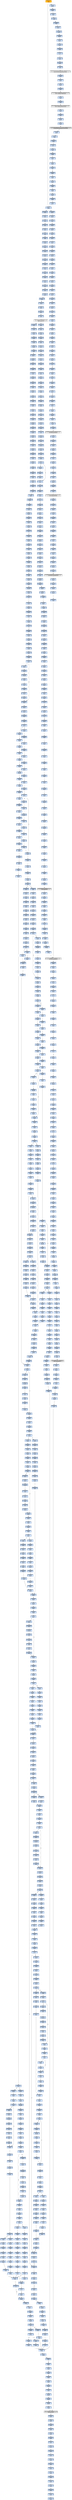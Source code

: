 strict digraph G {
	graph [bgcolor=transparent,
		name=G
	];
	node [color=lightsteelblue,
		fillcolor=lightsteelblue,
		shape=rectangle,
		style=filled
	];
	"0x0040570c"	[color=lightgrey,
		fillcolor=orange,
		label="0x0040570c
call"];
	"0x00405711"	[label="0x00405711
jmp"];
	"0x0040570c" -> "0x00405711"	[color="#000000"];
	"0x0040b2c6"	[label="0x0040b2c6
pushl"];
	"0x0040570c" -> "0x0040b2c6"	[color="#000000"];
	"0x00405712"	[label="0x00405712
pushl"];
	"0x00405711" -> "0x00405712"	[color="#000000"];
	"0x00405591"	[label="0x00405591
pushl"];
	"0x00405711" -> "0x00405591"	[color="#000000"];
	"0x00405719"	[label="0x00405719
movl"];
	"0x00405712" -> "0x00405719"	[color="#000000"];
	"0x00405720"	[label="0x00405720
xorl"];
	"0x00405719" -> "0x00405720"	[color="#000000"];
	"0x00405722"	[label="0x00405722
jmp"];
	"0x00405720" -> "0x00405722"	[color="#000000"];
	"0x004251c3"	[label="0x004251c3
movl"];
	"0x00405722" -> "0x004251c3"	[color="#000000"];
	"0x004251c8"	[label="0x004251c8
popl"];
	"0x004251c3" -> "0x004251c8"	[color="#000000"];
	"0x004251cf"	[label="0x004251cf
addl"];
	"0x004251c8" -> "0x004251cf"	[color="#000000"];
	"0x004251d2"	[label="0x004251d2
pushl"];
	"0x004251cf" -> "0x004251d2"	[color="#000000"];
	"0x004251d3"	[label="0x004251d3
pushl"];
	"0x004251d2" -> "0x004251d3"	[color="#000000"];
	"0x004251d4"	[label="0x004251d4
pushl"];
	"0x004251d3" -> "0x004251d4"	[color="#000000"];
	"0x004251d5"	[label="0x004251d5
pushl"];
	"0x004251d4" -> "0x004251d5"	[color="#000000"];
	"0x004251d6"	[label="0x004251d6
pushl"];
	"0x004251d5" -> "0x004251d6"	[color="#000000"];
	"0x004251d7"	[label="0x004251d7
pushl"];
	"0x004251d6" -> "0x004251d7"	[color="#000000"];
	"0x004251d8"	[label="0x004251d8
leal"];
	"0x004251d7" -> "0x004251d8"	[color="#000000"];
	"0x004251de"	[label="0x004251de
movl"];
	"0x004251d8" -> "0x004251de"	[color="#000000"];
	"0x004251e1"	[label="0x004251e1
pushl"];
	"0x004251de" -> "0x004251e1"	[color="#000000"];
	"0x004251e2"	[label="0x004251e2
movl"];
	"0x004251e1" -> "0x004251e2"	[color="#000000"];
	"0x004251e4"	[label="0x004251e4
pushl"];
	"0x004251e2" -> "0x004251e4"	[color="#000000"];
	"0x004251e6"	[label="0x004251e6
pushl"];
	"0x004251e4" -> "0x004251e6"	[color="#000000"];
	"0x004251eb"	[label="0x004251eb
pushl"];
	"0x004251e6" -> "0x004251eb"	[color="#000000"];
	"0x004251ee"	[label="0x004251ee
pushl"];
	"0x004251eb" -> "0x004251ee"	[color="#000000"];
	"0x004251f0"	[label="0x004251f0
movl"];
	"0x004251ee" -> "0x004251f0"	[color="#000000"];
	"0x004251f3"	[label="0x004251f3
addl"];
	"0x004251f0" -> "0x004251f3"	[color="#000000"];
	"0x004251f5"	[label="0x004251f5
movl"];
	"0x004251f3" -> "0x004251f5"	[color="#000000"];
	"0x004251f7"	[label="0x004251f7
call"];
	"0x004251f5" -> "0x004251f7"	[color="#000000"];
	VIRTUALALLOC_KERNEL32_DLL	[color=lightgrey,
		fillcolor=lightgrey,
		label="VIRTUALALLOC_KERNEL32_DLL
VIRTUALALLOC"];
	"0x004251f7" -> VIRTUALALLOC_KERNEL32_DLL	[color="#000000"];
	"0x004251f9"	[label="0x004251f9
popl"];
	VIRTUALALLOC_KERNEL32_DLL -> "0x004251f9"	[color="#000000"];
	"0x008d0851"	[label="0x008d0851
movl"];
	VIRTUALALLOC_KERNEL32_DLL -> "0x008d0851"	[color="#000000"];
	"0x004251fa"	[label="0x004251fa
movl"];
	"0x004251f9" -> "0x004251fa"	[color="#000000"];
	"0x004251fc"	[label="0x004251fc
pushl"];
	"0x004251fa" -> "0x004251fc"	[color="#000000"];
	"0x004251fd"	[label="0x004251fd
pushl"];
	"0x004251fc" -> "0x004251fd"	[color="#000000"];
	"0x004251fe"	[label="0x004251fe
movl"];
	"0x004251fd" -> "0x004251fe"	[color="#000000"];
	"0x00425200"	[label="0x00425200
movl"];
	"0x004251fe" -> "0x00425200"	[color="#000000"];
	"0x00425203"	[label="0x00425203
addl"];
	"0x00425200" -> "0x00425203"	[color="#000000"];
	"0x00425205"	[label="0x00425205
movl"];
	"0x00425203" -> "0x00425205"	[color="#000000"];
	"0x00425207"	[label="0x00425207
movl"];
	"0x00425205" -> "0x00425207"	[color="#000000"];
	"0x0042520a"	[label="0x0042520a
movl"];
	"0x00425207" -> "0x0042520a"	[color="#000000"];
	"0x0042520d"	[label="0x0042520d
addl"];
	"0x0042520a" -> "0x0042520d"	[color="#000000"];
	"0x0042520f"	[label="0x0042520f
movl"];
	"0x0042520d" -> "0x0042520f"	[color="#000000"];
	"0x00425211"	[label="0x00425211
movl"];
	"0x0042520f" -> "0x00425211"	[color="#000000"];
	"0x00425214"	[label="0x00425214
addl"];
	"0x00425211" -> "0x00425214"	[color="#000000"];
	"0x00425216"	[label="0x00425216
movl"];
	"0x00425214" -> "0x00425216"	[color="#000000"];
	"0x00425219"	[label="0x00425219
addl"];
	"0x00425216" -> "0x00425219"	[color="#000000"];
	"0x0042521b"	[label="0x0042521b
leal"];
	"0x00425219" -> "0x0042521b"	[color="#000000"];
	"0x0042521e"	[label="0x0042521e
pushl"];
	"0x0042521b" -> "0x0042521e"	[color="#000000"];
	"0x0042521f"	[label="0x0042521f
pushl"];
	"0x0042521e" -> "0x0042521f"	[color="#000000"];
	"0x00425220"	[label="0x00425220
pushl"];
	"0x0042521f" -> "0x00425220"	[color="#000000"];
	"0x00425221"	[label="0x00425221
call"];
	"0x00425220" -> "0x00425221"	[color="#000000"];
	"0x004250d0"	[label="0x004250d0
pusha"];
	"0x00425221" -> "0x004250d0"	[color="#000000"];
	"0x004250d1"	[label="0x004250d1
movl"];
	"0x004250d0" -> "0x004250d1"	[color="#000000"];
	"0x004250d5"	[label="0x004250d5
movl"];
	"0x004250d1" -> "0x004250d5"	[color="#000000"];
	"0x004250d9"	[label="0x004250d9
cld"];
	"0x004250d5" -> "0x004250d9"	[color="#000000"];
	"0x004250da"	[label="0x004250da
movb"];
	"0x004250d9" -> "0x004250da"	[color="#000000"];
	"0x004250dc"	[label="0x004250dc
xorl"];
	"0x004250da" -> "0x004250dc"	[color="#000000"];
	"0x004250de"	[label="0x004250de
movsb"];
	"0x004250dc" -> "0x004250de"	[color="#000000"];
	"0x004250df"	[label="0x004250df
movb"];
	"0x004250de" -> "0x004250df"	[color="#000000"];
	"0x004250e1"	[label="0x004250e1
call"];
	"0x004250df" -> "0x004250e1"	[color="#000000"];
	"0x00425153"	[label="0x00425153
addb"];
	"0x004250e1" -> "0x00425153"	[color="#000000"];
	"0x00425155"	[label="0x00425155
jne"];
	"0x00425153" -> "0x00425155"	[color="#000000"];
	"0x00425157"	[label="0x00425157
movb"];
	"0x00425155" -> "0x00425157"	[color="#000000",
		label=F];
	"0x0042515c"	[label="0x0042515c
ret"];
	"0x00425155" -> "0x0042515c"	[color="#000000",
		label=T];
	"0x00425159"	[label="0x00425159
incl"];
	"0x00425157" -> "0x00425159"	[color="#000000"];
	"0x0042515a"	[label="0x0042515a
adcb"];
	"0x00425159" -> "0x0042515a"	[color="#000000"];
	"0x0042515a" -> "0x0042515c"	[color="#000000"];
	"0x004250f8"	[label="0x004250f8
jae"];
	"0x0042515c" -> "0x004250f8"	[color="#000000"];
	"0x0042511d"	[label="0x0042511d
lodsb"];
	"0x004250f8" -> "0x0042511d"	[color="#000000",
		label=T];
	"0x0042511e"	[label="0x0042511e
shrl"];
	"0x0042511d" -> "0x0042511e"	[color="#000000"];
	"0x00425120"	[label="0x00425120
je"];
	"0x0042511e" -> "0x00425120"	[color="#000000"];
	"0x0042516f"	[label="0x0042516f
subl"];
	"0x00425120" -> "0x0042516f"	[color="#000000",
		label=T];
	"0x00425173"	[label="0x00425173
movl"];
	"0x0042516f" -> "0x00425173"	[color="#000000"];
	"0x00425177"	[label="0x00425177
popa"];
	"0x00425173" -> "0x00425177"	[color="#000000"];
	"0x00425178"	[label="0x00425178
ret"];
	"0x00425177" -> "0x00425178"	[color="#000000"];
	"0x00425223"	[label="0x00425223
popl"];
	"0x00425178" -> "0x00425223"	[color="#000000"];
	"0x00425224"	[label="0x00425224
popl"];
	"0x00425223" -> "0x00425224"	[color="#000000"];
	"0x00425225"	[label="0x00425225
addl"];
	"0x00425224" -> "0x00425225"	[color="#000000"];
	"0x00425228"	[label="0x00425228
movl"];
	"0x00425225" -> "0x00425228"	[color="#000000"];
	"0x0042522a"	[label="0x0042522a
pushl"];
	"0x00425228" -> "0x0042522a"	[color="#000000"];
	"0x0042522b"	[label="0x0042522b
movl"];
	"0x0042522a" -> "0x0042522b"	[color="#000000"];
	"0x0042522d"	[label="0x0042522d
movl"];
	"0x0042522b" -> "0x0042522d"	[color="#000000"];
	"0x00425230"	[label="0x00425230
addl"];
	"0x0042522d" -> "0x00425230"	[color="#000000"];
	"0x00425233"	[label="0x00425233
subl"];
	"0x00425230" -> "0x00425233"	[color="#000000"];
	"0x00425235"	[label="0x00425235
movl"];
	"0x00425233" -> "0x00425235"	[color="#000000"];
	"0x00425238"	[label="0x00425238
movl"];
	"0x00425235" -> "0x00425238"	[color="#000000"];
	"0x0042523b"	[label="0x0042523b
movl"];
	"0x00425238" -> "0x0042523b"	[color="#000000"];
	"0x0042523e"	[label="0x0042523e
call"];
	"0x0042523b" -> "0x0042523e"	[color="#000000"];
	"0x008d0948"	[label="0x008d0948
pushl"];
	"0x0042523e" -> "0x008d0948"	[color="#000000"];
	"0x008d0949"	[label="0x008d0949
pushl"];
	"0x008d0948" -> "0x008d0949"	[color="#000000"];
	"0x008d094a"	[label="0x008d094a
pushl"];
	"0x008d0949" -> "0x008d094a"	[color="#000000"];
	"0x008d094b"	[label="0x008d094b
pushl"];
	"0x008d094a" -> "0x008d094b"	[color="#000000"];
	"0x008d094c"	[label="0x008d094c
call"];
	"0x008d094b" -> "0x008d094c"	[color="#000000"];
	"0x008d0951"	[label="0x008d0951
popl"];
	"0x008d094c" -> "0x008d0951"	[color="#000000"];
	"0x008d0952"	[label="0x008d0952
subl"];
	"0x008d0951" -> "0x008d0952"	[color="#000000"];
	"0x008d0958"	[label="0x008d0958
leal"];
	"0x008d0952" -> "0x008d0958"	[color="#000000"];
	"0x008d095e"	[label="0x008d095e
movl"];
	"0x008d0958" -> "0x008d095e"	[color="#000000"];
	"0x008d0961"	[label="0x008d0961
addl"];
	"0x008d095e" -> "0x008d0961"	[color="#000000"];
	"0x008d0964"	[label="0x008d0964
subl"];
	"0x008d0961" -> "0x008d0964"	[color="#000000"];
	"0x008d0966"	[label="0x008d0966
cld"];
	"0x008d0964" -> "0x008d0966"	[color="#000000"];
	"0x008d0967"	[label="0x008d0967
movl"];
	"0x008d0966" -> "0x008d0967"	[color="#000000"];
	"0x008d0969"	[label="0x008d0969
movl"];
	"0x008d0967" -> "0x008d0969"	[color="#000000"];
	"0x008d096c"	[label="0x008d096c
movl"];
	"0x008d0969" -> "0x008d096c"	[color="#000000"];
	"0x008d096f"	[label="0x008d096f
addl"];
	"0x008d096c" -> "0x008d096f"	[color="#000000"];
	"0x008d0971"	[label="0x008d0971
leal"];
	"0x008d096f" -> "0x008d0971"	[color="#000000"];
	"0x008d0977"	[label="0x008d0977
lodsl"];
	"0x008d0971" -> "0x008d0977"	[color="#000000"];
	"0x008d0978"	[label="0x008d0978
stosl"];
	"0x008d0977" -> "0x008d0978"	[color="#000000"];
	"0x008d0979"	[label="0x008d0979
lodsl"];
	"0x008d0978" -> "0x008d0979"	[color="#000000"];
	"0x008d097a"	[label="0x008d097a
stosl"];
	"0x008d0979" -> "0x008d097a"	[color="#000000"];
	"0x008d097b"	[label="0x008d097b
lodsl"];
	"0x008d097a" -> "0x008d097b"	[color="#000000"];
	"0x008d097c"	[label="0x008d097c
stosl"];
	"0x008d097b" -> "0x008d097c"	[color="#000000"];
	"0x008d097d"	[label="0x008d097d
lodsl"];
	"0x008d097c" -> "0x008d097d"	[color="#000000"];
	"0x008d097e"	[label="0x008d097e
stosl"];
	"0x008d097d" -> "0x008d097e"	[color="#000000"];
	"0x008d097f"	[label="0x008d097f
nop"];
	"0x008d097e" -> "0x008d097f"	[color="#000000"];
	"0x008d0980"	[label="0x008d0980
cmpl"];
	"0x008d097f" -> "0x008d0980"	[color="#000000"];
	"0x008d0984"	[label="0x008d0984
je"];
	"0x008d0980" -> "0x008d0984"	[color="#000000"];
	"0x008d0986"	[label="0x008d0986
movl"];
	"0x008d0984" -> "0x008d0986"	[color="#000000",
		label=F];
	"0x008d0989"	[label="0x008d0989
testl"];
	"0x008d0986" -> "0x008d0989"	[color="#000000"];
	"0x008d098b"	[label="0x008d098b
je"];
	"0x008d0989" -> "0x008d098b"	[color="#000000"];
	"0x008d098d"	[label="0x008d098d
movl"];
	"0x008d098b" -> "0x008d098d"	[color="#000000",
		label=F];
	"0x008d0992"	[label="0x008d0992
addl"];
	"0x008d098d" -> "0x008d0992"	[color="#000000"];
	"0x008d0994"	[label="0x008d0994
movl"];
	"0x008d0992" -> "0x008d0994"	[color="#000000"];
	"0x008d0997"	[label="0x008d0997
addl"];
	"0x008d0994" -> "0x008d0997"	[color="#000000"];
	"0x008d0999"	[label="0x008d0999
repz"];
	"0x008d0997" -> "0x008d0999"	[color="#000000"];
	"0x008d099b"	[label="0x008d099b
movl"];
	"0x008d0999" -> "0x008d099b"	[color="#000000"];
	"0x008d099d"	[label="0x008d099d
leal"];
	"0x008d099b" -> "0x008d099d"	[color="#000000"];
	"0x008d09a3"	[label="0x008d09a3
addl"];
	"0x008d099d" -> "0x008d09a3"	[color="#000000"];
	"0x008d09a5"	[label="0x008d09a5
addl"];
	"0x008d09a3" -> "0x008d09a5"	[color="#000000"];
	"0x008d09a8"	[label="0x008d09a8
addl"];
	"0x008d09a5" -> "0x008d09a8"	[color="#000000"];
	"0x008d09ab"	[label="0x008d09ab
leal"];
	"0x008d09a8" -> "0x008d09ab"	[color="#000000"];
	"0x008d09b1"	[label="0x008d09b1
pushl"];
	"0x008d09ab" -> "0x008d09b1"	[color="#000000"];
	"0x008d09b2"	[label="0x008d09b2
call"];
	"0x008d09b1" -> "0x008d09b2"	[color="#000000"];
	"0x008d0afd"	[label="0x008d0afd
pushl"];
	"0x008d09b2" -> "0x008d0afd"	[color="#000000"];
	"0x008d0afe"	[label="0x008d0afe
movl"];
	"0x008d0afd" -> "0x008d0afe"	[color="#000000"];
	"0x008d0b00"	[label="0x008d0b00
addl"];
	"0x008d0afe" -> "0x008d0b00"	[color="#000000"];
	"0x008d0b03"	[label="0x008d0b03
pushl"];
	"0x008d0b00" -> "0x008d0b03"	[color="#000000"];
	"0x008d0b04"	[label="0x008d0b04
pushl"];
	"0x008d0b03" -> "0x008d0b04"	[color="#000000"];
	"0x008d0b05"	[label="0x008d0b05
pushl"];
	"0x008d0b04" -> "0x008d0b05"	[color="#000000"];
	"0x008d0b06"	[label="0x008d0b06
call"];
	"0x008d0b05" -> "0x008d0b06"	[color="#000000"];
	"0x008d0b0b"	[label="0x008d0b0b
popl"];
	"0x008d0b06" -> "0x008d0b0b"	[color="#000000"];
	"0x008d0b0c"	[label="0x008d0b0c
subl"];
	"0x008d0b0b" -> "0x008d0b0c"	[color="#000000"];
	"0x008d0b12"	[label="0x008d0b12
movl"];
	"0x008d0b0c" -> "0x008d0b12"	[color="#000000"];
	"0x008d0b15"	[label="0x008d0b15
movl"];
	"0x008d0b12" -> "0x008d0b15"	[color="#000000"];
	"0x008d0b17"	[label="0x008d0b17
addl"];
	"0x008d0b15" -> "0x008d0b17"	[color="#000000"];
	"0x008d0b19"	[label="0x008d0b19
pushl"];
	"0x008d0b17" -> "0x008d0b19"	[color="#000000"];
	"0x008d0b1a"	[label="0x008d0b1a
call"];
	"0x008d0b19" -> "0x008d0b1a"	[color="#000000"];
	LOADLIBRARYA_KERNEL32_DLL	[color=lightgrey,
		fillcolor=lightgrey,
		label="LOADLIBRARYA_KERNEL32_DLL
LOADLIBRARYA"];
	"0x008d0b1a" -> LOADLIBRARYA_KERNEL32_DLL	[color="#000000"];
	"0x008d0b20"	[label="0x008d0b20
movl"];
	LOADLIBRARYA_KERNEL32_DLL -> "0x008d0b20"	[color="#000000"];
	"0x008d0b23"	[label="0x008d0b23
movl"];
	"0x008d0b20" -> "0x008d0b23"	[color="#000000"];
	"0x008d0b26"	[label="0x008d0b26
movl"];
	"0x008d0b23" -> "0x008d0b26"	[color="#000000"];
	"0x008d0b29"	[label="0x008d0b29
addl"];
	"0x008d0b26" -> "0x008d0b29"	[color="#000000"];
	"0x008d0b2b"	[label="0x008d0b2b
addl"];
	"0x008d0b29" -> "0x008d0b2b"	[color="#000000"];
	"0x008d0b2d"	[label="0x008d0b2d
xorl"];
	"0x008d0b2b" -> "0x008d0b2d"	[color="#000000"];
	"0x008d0b2f"	[label="0x008d0b2f
addl"];
	"0x008d0b2d" -> "0x008d0b2f"	[color="#000000"];
	"0x008d0b31"	[label="0x008d0b31
je"];
	"0x008d0b2f" -> "0x008d0b31"	[color="#000000"];
	"0x008d0b33"	[label="0x008d0b33
pushl"];
	"0x008d0b31" -> "0x008d0b33"	[color="#000000",
		label=F];
	"0x008d0b34"	[label="0x008d0b34
movl"];
	"0x008d0b33" -> "0x008d0b34"	[color="#000000"];
	"0x008d0b36"	[label="0x008d0b36
addl"];
	"0x008d0b34" -> "0x008d0b36"	[color="#000000"];
	"0x008d0b38"	[label="0x008d0b38
pushl"];
	"0x008d0b36" -> "0x008d0b38"	[color="#000000"];
	"0x008d0b39"	[label="0x008d0b39
pushl"];
	"0x008d0b38" -> "0x008d0b39"	[color="#000000"];
	"0x008d0b3c"	[label="0x008d0b3c
call"];
	"0x008d0b39" -> "0x008d0b3c"	[color="#000000"];
	GETPROCADDRESS_KERNEL32_DLL	[color=lightgrey,
		fillcolor=lightgrey,
		label="GETPROCADDRESS_KERNEL32_DLL
GETPROCADDRESS"];
	"0x008d0b3c" -> GETPROCADDRESS_KERNEL32_DLL	[color="#000000"];
	"0x008d12bf"	[label="0x008d12bf
popl"];
	GETPROCADDRESS_KERNEL32_DLL -> "0x008d12bf"	[color="#000000"];
	"0x008d0853"	[label="0x008d0853
movl"];
	"0x008d0851" -> "0x008d0853"	[color="#000000"];
	"0x008d0856"	[label="0x008d0856
leal"];
	"0x008d0853" -> "0x008d0856"	[color="#000000"];
	"0x008d0859"	[label="0x008d0859
pushl"];
	"0x008d0856" -> "0x008d0859"	[color="#000000"];
	"0x008d085a"	[label="0x008d085a
pushl"];
	"0x008d0859" -> "0x008d085a"	[color="#000000"];
	"0x008d085b"	[label="0x008d085b
pushl"];
	"0x008d085a" -> "0x008d085b"	[color="#000000"];
	"0x008d085e"	[label="0x008d085e
addl"];
	"0x008d085b" -> "0x008d085e"	[color="#000000"];
	"0x008d0861"	[label="0x008d0861
pushl"];
	"0x008d085e" -> "0x008d0861"	[color="#000000"];
	"0x008d0862"	[label="0x008d0862
pushl"];
	"0x008d0861" -> "0x008d0862"	[color="#000000"];
	"0x008d0863"	[label="0x008d0863
leal"];
	"0x008d0862" -> "0x008d0863"	[color="#000000"];
	"0x008d0866"	[label="0x008d0866
pushl"];
	"0x008d0863" -> "0x008d0866"	[color="#000000"];
	"0x008d0867"	[label="0x008d0867
call"];
	"0x008d0866" -> "0x008d0867"	[color="#000000"];
	"0x008d000d"	[label="0x008d000d
pushl"];
	"0x008d0867" -> "0x008d000d"	[color="#000000"];
	"0x008d000e"	[label="0x008d000e
movl"];
	"0x008d000d" -> "0x008d000e"	[color="#000000"];
	"0x008d0010"	[label="0x008d0010
subl"];
	"0x008d000e" -> "0x008d0010"	[color="#000000"];
	"0x008d0013"	[label="0x008d0013
movl"];
	"0x008d0010" -> "0x008d0013"	[color="#000000"];
	"0x008d0016"	[label="0x008d0016
movl"];
	"0x008d0013" -> "0x008d0016"	[color="#000000"];
	"0x008d0019"	[label="0x008d0019
andl"];
	"0x008d0016" -> "0x008d0019"	[color="#000000"];
	"0x008d001d"	[label="0x008d001d
andl"];
	"0x008d0019" -> "0x008d001d"	[color="#000000"];
	"0x008d0021"	[label="0x008d0021
xorl"];
	"0x008d001d" -> "0x008d0021"	[color="#000000"];
	"0x008d0023"	[label="0x008d0023
incl"];
	"0x008d0021" -> "0x008d0023"	[color="#000000"];
	"0x008d0024"	[label="0x008d0024
pushl"];
	"0x008d0023" -> "0x008d0024"	[color="#000000"];
	"0x008d0025"	[label="0x008d0025
pushl"];
	"0x008d0024" -> "0x008d0025"	[color="#000000"];
	"0x008d0026"	[label="0x008d0026
movl"];
	"0x008d0025" -> "0x008d0026"	[color="#000000"];
	"0x008d0029"	[label="0x008d0029
pushl"];
	"0x008d0026" -> "0x008d0029"	[color="#000000"];
	"0x008d002a"	[label="0x008d002a
movl"];
	"0x008d0029" -> "0x008d002a"	[color="#000000"];
	"0x008d002c"	[label="0x008d002c
shll"];
	"0x008d002a" -> "0x008d002c"	[color="#000000"];
	"0x008d002e"	[label="0x008d002e
movl"];
	"0x008d002c" -> "0x008d002e"	[color="#000000"];
	"0x008d0031"	[label="0x008d0031
movl"];
	"0x008d002e" -> "0x008d0031"	[color="#000000"];
	"0x008d0033"	[label="0x008d0033
movl"];
	"0x008d0031" -> "0x008d0033"	[color="#000000"];
	"0x008d0035"	[label="0x008d0035
shll"];
	"0x008d0033" -> "0x008d0035"	[color="#000000"];
	"0x008d0037"	[label="0x008d0037
movl"];
	"0x008d0035" -> "0x008d0037"	[color="#000000"];
	"0x008d003a"	[label="0x008d003a
addl"];
	"0x008d0037" -> "0x008d003a"	[color="#000000"];
	"0x008d003c"	[label="0x008d003c
movl"];
	"0x008d003a" -> "0x008d003c"	[color="#000000"];
	"0x008d0041"	[label="0x008d0041
shll"];
	"0x008d003c" -> "0x008d0041"	[color="#000000"];
	"0x008d0043"	[label="0x008d0043
decl"];
	"0x008d0041" -> "0x008d0043"	[color="#000000"];
	"0x008d0044"	[label="0x008d0044
decl"];
	"0x008d0043" -> "0x008d0044"	[color="#000000"];
	"0x008d0045"	[label="0x008d0045
movl"];
	"0x008d0044" -> "0x008d0045"	[color="#000000"];
	"0x008d0048"	[label="0x008d0048
addl"];
	"0x008d0045" -> "0x008d0048"	[color="#000000"];
	"0x008d004d"	[label="0x008d004d
movb"];
	"0x008d0048" -> "0x008d004d"	[color="#000000"];
	"0x008d0051"	[label="0x008d0051
movl"];
	"0x008d004d" -> "0x008d0051"	[color="#000000"];
	"0x008d0054"	[label="0x008d0054
movl"];
	"0x008d0051" -> "0x008d0054"	[color="#000000"];
	"0x008d0057"	[label="0x008d0057
movl"];
	"0x008d0054" -> "0x008d0057"	[color="#000000"];
	"0x008d005a"	[label="0x008d005a
movl"];
	"0x008d0057" -> "0x008d005a"	[color="#000000"];
	"0x008d005d"	[label="0x008d005d
movl"];
	"0x008d005a" -> "0x008d005d"	[color="#000000"];
	"0x008d0060"	[label="0x008d0060
movl"];
	"0x008d005d" -> "0x008d0060"	[color="#000000"];
	"0x008d0063"	[label="0x008d0063
je"];
	"0x008d0060" -> "0x008d0063"	[color="#000000"];
	"0x008d0065"	[label="0x008d0065
movl"];
	"0x008d0063" -> "0x008d0065"	[color="#000000",
		label=F];
	"0x008d0067"	[label="0x008d0067
movl"];
	"0x008d0065" -> "0x008d0067"	[color="#000000"];
	"0x008d006c"	[label="0x008d006c
movl"];
	"0x008d0067" -> "0x008d006c"	[color="#000000"];
	"0x008d006e"	[label="0x008d006e
repz"];
	"0x008d006c" -> "0x008d006e"	[color="#000000"];
	"0x008d0070"	[label="0x008d0070
movl"];
	"0x008d006e" -> "0x008d0070"	[color="#000000"];
	"0x008d0073"	[label="0x008d0073
andl"];
	"0x008d0070" -> "0x008d0073"	[color="#000000"];
	"0x008d0077"	[label="0x008d0077
pushl"];
	"0x008d0073" -> "0x008d0077"	[color="#000000"];
	"0x008d0079"	[label="0x008d0079
movl"];
	"0x008d0077" -> "0x008d0079"	[color="#000000"];
	"0x008d007c"	[label="0x008d007c
orl"];
	"0x008d0079" -> "0x008d007c"	[color="#000000"];
	"0x008d007f"	[label="0x008d007f
popl"];
	"0x008d007c" -> "0x008d007f"	[color="#000000"];
	"0x008d0080"	[label="0x008d0080
movl"];
	"0x008d007f" -> "0x008d0080"	[color="#000000"];
	"0x008d0083"	[label="0x008d0083
movl"];
	"0x008d0080" -> "0x008d0083"	[color="#000000"];
	"0x008d0086"	[label="0x008d0086
movzbl"];
	"0x008d0083" -> "0x008d0086"	[color="#000000"];
	"0x008d0089"	[label="0x008d0089
shll"];
	"0x008d0086" -> "0x008d0089"	[color="#000000"];
	"0x008d008c"	[label="0x008d008c
orl"];
	"0x008d0089" -> "0x008d008c"	[color="#000000"];
	"0x008d008e"	[label="0x008d008e
incl"];
	"0x008d008c" -> "0x008d008e"	[color="#000000"];
	"0x008d0091"	[label="0x008d0091
decl"];
	"0x008d008e" -> "0x008d0091"	[color="#000000"];
	"0x008d0092"	[label="0x008d0092
movl"];
	"0x008d0091" -> "0x008d0092"	[color="#000000"];
	"0x008d0095"	[label="0x008d0095
jne"];
	"0x008d0092" -> "0x008d0095"	[color="#000000"];
	"0x008d0097"	[label="0x008d0097
cmpl"];
	"0x008d0095" -> "0x008d0097"	[color="#000000",
		label=F];
	"0x008d009a"	[label="0x008d009a
ja"];
	"0x008d0097" -> "0x008d009a"	[color="#000000"];
	"0x008d00a8"	[label="0x008d00a8
andl"];
	"0x008d009a" -> "0x008d00a8"	[color="#000000",
		label=T];
	"0x008d00ab"	[label="0x008d00ab
movl"];
	"0x008d00a8" -> "0x008d00ab"	[color="#000000"];
	"0x008d00ae"	[label="0x008d00ae
movl"];
	"0x008d00ab" -> "0x008d00ae"	[color="#000000"];
	"0x008d00b1"	[label="0x008d00b1
shll"];
	"0x008d00ae" -> "0x008d00b1"	[color="#000000"];
	"0x008d00b4"	[label="0x008d00b4
addl"];
	"0x008d00b1" -> "0x008d00b4"	[color="#000000"];
	"0x008d00b6"	[label="0x008d00b6
leal"];
	"0x008d00b4" -> "0x008d00b6"	[color="#000000"];
	"0x008d00b9"	[label="0x008d00b9
cmpl"];
	"0x008d00b6" -> "0x008d00b9"	[color="#000000"];
	"0x008d00be"	[label="0x008d00be
jae"];
	"0x008d00b9" -> "0x008d00be"	[color="#000000"];
	"0x008d00d7"	[label="0x008d00d7
movl"];
	"0x008d00be" -> "0x008d00d7"	[color="#000000",
		label=T];
	"0x008d00c0"	[label="0x008d00c0
movl"];
	"0x008d00be" -> "0x008d00c0"	[color="#000000",
		label=F];
	"0x008d00d9"	[label="0x008d00d9
movl"];
	"0x008d00d7" -> "0x008d00d9"	[color="#000000"];
	"0x008d00db"	[label="0x008d00db
shrl"];
	"0x008d00d9" -> "0x008d00db"	[color="#000000"];
	"0x008d00de"	[label="0x008d00de
imull"];
	"0x008d00db" -> "0x008d00de"	[color="#000000"];
	"0x008d00e1"	[label="0x008d00e1
cmpl"];
	"0x008d00de" -> "0x008d00e1"	[color="#000000"];
	"0x008d00e4"	[label="0x008d00e4
jae"];
	"0x008d00e1" -> "0x008d00e4"	[color="#000000"];
	"0x008d00ea"	[label="0x008d00ea
movl"];
	"0x008d00e4" -> "0x008d00ea"	[color="#000000",
		label=F];
	"0x008d0269"	[label="0x008d0269
subl"];
	"0x008d00e4" -> "0x008d0269"	[color="#000000",
		label=T];
	"0x008d00ec"	[label="0x008d00ec
movl"];
	"0x008d00ea" -> "0x008d00ec"	[color="#000000"];
	"0x008d00f1"	[label="0x008d00f1
subl"];
	"0x008d00ec" -> "0x008d00f1"	[color="#000000"];
	"0x008d00f3"	[label="0x008d00f3
shrl"];
	"0x008d00f1" -> "0x008d00f3"	[color="#000000"];
	"0x008d00f6"	[label="0x008d00f6
addl"];
	"0x008d00f3" -> "0x008d00f6"	[color="#000000"];
	"0x008d00f8"	[label="0x008d00f8
movl"];
	"0x008d00f6" -> "0x008d00f8"	[color="#000000"];
	"0x008d00fa"	[label="0x008d00fa
movzbl"];
	"0x008d00f8" -> "0x008d00fa"	[color="#000000"];
	"0x008d00fe"	[label="0x008d00fe
movl"];
	"0x008d00fa" -> "0x008d00fe"	[color="#000000"];
	"0x008d0101"	[label="0x008d0101
andl"];
	"0x008d00fe" -> "0x008d0101"	[color="#000000"];
	"0x008d0104"	[label="0x008d0104
pushl"];
	"0x008d0101" -> "0x008d0104"	[color="#000000"];
	"0x008d0106"	[label="0x008d0106
popl"];
	"0x008d0104" -> "0x008d0106"	[color="#000000"];
	"0x008d0107"	[label="0x008d0107
subb"];
	"0x008d0106" -> "0x008d0107"	[color="#000000"];
	"0x008d010a"	[label="0x008d010a
xorl"];
	"0x008d0107" -> "0x008d010a"	[color="#000000"];
	"0x008d010c"	[label="0x008d010c
shrl"];
	"0x008d010a" -> "0x008d010c"	[color="#000000"];
	"0x008d010e"	[label="0x008d010e
movl"];
	"0x008d010c" -> "0x008d010e"	[color="#000000"];
	"0x008d0111"	[label="0x008d0111
shll"];
	"0x008d010e" -> "0x008d0111"	[color="#000000"];
	"0x008d0113"	[label="0x008d0113
movl"];
	"0x008d0111" -> "0x008d0113"	[color="#000000"];
	"0x008d0116"	[label="0x008d0116
incl"];
	"0x008d0113" -> "0x008d0116"	[color="#000000"];
	"0x008d0117"	[label="0x008d0117
addl"];
	"0x008d0116" -> "0x008d0117"	[color="#000000"];
	"0x008d0119"	[label="0x008d0119
imull"];
	"0x008d0117" -> "0x008d0119"	[color="#000000"];
	"0x008d011f"	[label="0x008d011f
cmpl"];
	"0x008d0119" -> "0x008d011f"	[color="#000000"];
	"0x008d0123"	[label="0x008d0123
leal"];
	"0x008d011f" -> "0x008d0123"	[color="#000000"];
	"0x008d012a"	[label="0x008d012a
movl"];
	"0x008d0123" -> "0x008d012a"	[color="#000000"];
	"0x008d012d"	[label="0x008d012d
jl"];
	"0x008d012a" -> "0x008d012d"	[color="#000000"];
	"0x008d01d2"	[label="0x008d01d2
movl"];
	"0x008d012d" -> "0x008d01d2"	[color="#000000",
		label=T];
	"0x008d0133"	[label="0x008d0133
movl"];
	"0x008d012d" -> "0x008d0133"	[color="#000000",
		label=F];
	"0x008d01d5"	[label="0x008d01d5
leal"];
	"0x008d01d2" -> "0x008d01d5"	[color="#000000"];
	"0x008d01d8"	[label="0x008d01d8
cmpl"];
	"0x008d01d5" -> "0x008d01d8"	[color="#000000"];
	"0x008d01dd"	[label="0x008d01dd
jae"];
	"0x008d01d8" -> "0x008d01dd"	[color="#000000"];
	"0x008d01f6"	[label="0x008d01f6
movl"];
	"0x008d01dd" -> "0x008d01f6"	[color="#000000",
		label=T];
	"0x008d01df"	[label="0x008d01df
movl"];
	"0x008d01dd" -> "0x008d01df"	[color="#000000",
		label=F];
	"0x008d01f8"	[label="0x008d01f8
movl"];
	"0x008d01f6" -> "0x008d01f8"	[color="#000000"];
	"0x008d01fa"	[label="0x008d01fa
shrl"];
	"0x008d01f8" -> "0x008d01fa"	[color="#000000"];
	"0x008d01fd"	[label="0x008d01fd
imull"];
	"0x008d01fa" -> "0x008d01fd"	[color="#000000"];
	"0x008d0200"	[label="0x008d0200
cmpl"];
	"0x008d01fd" -> "0x008d0200"	[color="#000000"];
	"0x008d0203"	[label="0x008d0203
jae"];
	"0x008d0200" -> "0x008d0203"	[color="#000000"];
	"0x008d0205"	[label="0x008d0205
movl"];
	"0x008d0203" -> "0x008d0205"	[color="#000000",
		label=F];
	"0x008d0219"	[label="0x008d0219
subl"];
	"0x008d0203" -> "0x008d0219"	[color="#000000",
		label=T];
	"0x008d0207"	[label="0x008d0207
movl"];
	"0x008d0205" -> "0x008d0207"	[color="#000000"];
	"0x008d020c"	[label="0x008d020c
subl"];
	"0x008d0207" -> "0x008d020c"	[color="#000000"];
	"0x008d020e"	[label="0x008d020e
shrl"];
	"0x008d020c" -> "0x008d020e"	[color="#000000"];
	"0x008d0211"	[label="0x008d0211
addl"];
	"0x008d020e" -> "0x008d0211"	[color="#000000"];
	"0x008d0213"	[label="0x008d0213
movl"];
	"0x008d0211" -> "0x008d0213"	[color="#000000"];
	"0x008d0215"	[label="0x008d0215
addl"];
	"0x008d0213" -> "0x008d0215"	[color="#000000"];
	"0x008d0217"	[label="0x008d0217
jmp"];
	"0x008d0215" -> "0x008d0217"	[color="#000000"];
	"0x008d022b"	[label="0x008d022b
cmpl"];
	"0x008d0217" -> "0x008d022b"	[color="#000000"];
	"0x008d0231"	[label="0x008d0231
jl"];
	"0x008d022b" -> "0x008d0231"	[color="#000000"];
	"0x008d0233"	[label="0x008d0233
movl"];
	"0x008d0231" -> "0x008d0233"	[color="#000000",
		label=F];
	"0x008d021c"	[label="0x008d021c
subl"];
	"0x008d0219" -> "0x008d021c"	[color="#000000"];
	"0x008d021e"	[label="0x008d021e
movl"];
	"0x008d021c" -> "0x008d021e"	[color="#000000"];
	"0x008d0220"	[label="0x008d0220
shrl"];
	"0x008d021e" -> "0x008d0220"	[color="#000000"];
	"0x008d0223"	[label="0x008d0223
subl"];
	"0x008d0220" -> "0x008d0223"	[color="#000000"];
	"0x008d0225"	[label="0x008d0225
movl"];
	"0x008d0223" -> "0x008d0225"	[color="#000000"];
	"0x008d0227"	[label="0x008d0227
leal"];
	"0x008d0225" -> "0x008d0227"	[color="#000000"];
	"0x008d0227" -> "0x008d022b"	[color="#000000"];
	"0x008d0236"	[label="0x008d0236
movl"];
	"0x008d0233" -> "0x008d0236"	[color="#000000"];
	"0x008d0239"	[label="0x008d0239
incl"];
	"0x008d0236" -> "0x008d0239"	[color="#000000"];
	"0x008d023c"	[label="0x008d023c
cmpl"];
	"0x008d0239" -> "0x008d023c"	[color="#000000"];
	"0x008d0240"	[label="0x008d0240
movb"];
	"0x008d023c" -> "0x008d0240"	[color="#000000"];
	"0x008d0243"	[label="0x008d0243
movb"];
	"0x008d0240" -> "0x008d0243"	[color="#000000"];
	"0x008d0246"	[label="0x008d0246
jnl"];
	"0x008d0243" -> "0x008d0246"	[color="#000000"];
	"0x008d0248"	[label="0x008d0248
andl"];
	"0x008d0246" -> "0x008d0248"	[color="#000000",
		label=F];
	"0x008d0251"	[label="0x008d0251
cmpl"];
	"0x008d0246" -> "0x008d0251"	[color="#000000",
		label=T];
	"0x008d024c"	[label="0x008d024c
jmp"];
	"0x008d0248" -> "0x008d024c"	[color="#000000"];
	"0x008d07eb"	[label="0x008d07eb
movl"];
	"0x008d024c" -> "0x008d07eb"	[color="#000000"];
	"0x008d07ee"	[label="0x008d07ee
cmpl"];
	"0x008d07eb" -> "0x008d07ee"	[color="#000000"];
	"0x008d07f1"	[label="0x008d07f1
jb"];
	"0x008d07ee" -> "0x008d07f1"	[color="#000000"];
	"0x008d07f7"	[label="0x008d07f7
jmp"];
	"0x008d07f1" -> "0x008d07f7"	[color="#000000",
		label=F];
	"0x008d00c3"	[label="0x008d00c3
movl"];
	"0x008d00c0" -> "0x008d00c3"	[color="#000000"];
	"0x008d00c6"	[label="0x008d00c6
movzbl"];
	"0x008d00c3" -> "0x008d00c6"	[color="#000000"];
	"0x008d00c9"	[label="0x008d00c9
shll"];
	"0x008d00c6" -> "0x008d00c9"	[color="#000000"];
	"0x008d00cc"	[label="0x008d00cc
orl"];
	"0x008d00c9" -> "0x008d00cc"	[color="#000000"];
	"0x008d00ce"	[label="0x008d00ce
shll"];
	"0x008d00cc" -> "0x008d00ce"	[color="#000000"];
	"0x008d00d1"	[label="0x008d00d1
incl"];
	"0x008d00ce" -> "0x008d00d1"	[color="#000000"];
	"0x008d00d4"	[label="0x008d00d4
movl"];
	"0x008d00d1" -> "0x008d00d4"	[color="#000000"];
	"0x008d00d4" -> "0x008d00d7"	[color="#000000"];
	"0x008d01e2"	[label="0x008d01e2
movl"];
	"0x008d01df" -> "0x008d01e2"	[color="#000000"];
	"0x008d01e5"	[label="0x008d01e5
movzbl"];
	"0x008d01e2" -> "0x008d01e5"	[color="#000000"];
	"0x008d01e8"	[label="0x008d01e8
shll"];
	"0x008d01e5" -> "0x008d01e8"	[color="#000000"];
	"0x008d01eb"	[label="0x008d01eb
orl"];
	"0x008d01e8" -> "0x008d01eb"	[color="#000000"];
	"0x008d01ed"	[label="0x008d01ed
shll"];
	"0x008d01eb" -> "0x008d01ed"	[color="#000000"];
	"0x008d01f0"	[label="0x008d01f0
incl"];
	"0x008d01ed" -> "0x008d01f0"	[color="#000000"];
	"0x008d01f3"	[label="0x008d01f3
movl"];
	"0x008d01f0" -> "0x008d01f3"	[color="#000000"];
	"0x008d01f3" -> "0x008d01f6"	[color="#000000"];
	"0x008d026c"	[label="0x008d026c
movl"];
	"0x008d0269" -> "0x008d026c"	[color="#000000"];
	"0x008d026e"	[label="0x008d026e
shrl"];
	"0x008d026c" -> "0x008d026e"	[color="#000000"];
	"0x008d0271"	[label="0x008d0271
subl"];
	"0x008d026e" -> "0x008d0271"	[color="#000000"];
	"0x008d0273"	[label="0x008d0273
movl"];
	"0x008d0271" -> "0x008d0273"	[color="#000000"];
	"0x008d0276"	[label="0x008d0276
subl"];
	"0x008d0273" -> "0x008d0276"	[color="#000000"];
	"0x008d0278"	[label="0x008d0278
movl"];
	"0x008d0276" -> "0x008d0278"	[color="#000000"];
	"0x008d027a"	[label="0x008d027a
movl"];
	"0x008d0278" -> "0x008d027a"	[color="#000000"];
	"0x008d027d"	[label="0x008d027d
leal"];
	"0x008d027a" -> "0x008d027d"	[color="#000000"];
	"0x008d0284"	[label="0x008d0284
cmpl"];
	"0x008d027d" -> "0x008d0284"	[color="#000000"];
	"0x008d0289"	[label="0x008d0289
jae"];
	"0x008d0284" -> "0x008d0289"	[color="#000000"];
	"0x008d028b"	[label="0x008d028b
movl"];
	"0x008d0289" -> "0x008d028b"	[color="#000000",
		label=F];
	"0x008d02a2"	[label="0x008d02a2
movl"];
	"0x008d0289" -> "0x008d02a2"	[color="#000000",
		label=T];
	"0x008d028e"	[label="0x008d028e
movl"];
	"0x008d028b" -> "0x008d028e"	[color="#000000"];
	"0x008d0291"	[label="0x008d0291
movzbl"];
	"0x008d028e" -> "0x008d0291"	[color="#000000"];
	"0x008d0294"	[label="0x008d0294
shll"];
	"0x008d0291" -> "0x008d0294"	[color="#000000"];
	"0x008d0297"	[label="0x008d0297
orl"];
	"0x008d0294" -> "0x008d0297"	[color="#000000"];
	"0x008d0299"	[label="0x008d0299
shll"];
	"0x008d0297" -> "0x008d0299"	[color="#000000"];
	"0x008d029c"	[label="0x008d029c
incl"];
	"0x008d0299" -> "0x008d029c"	[color="#000000"];
	"0x008d029f"	[label="0x008d029f
movl"];
	"0x008d029c" -> "0x008d029f"	[color="#000000"];
	"0x008d029f" -> "0x008d02a2"	[color="#000000"];
	"0x008d02a4"	[label="0x008d02a4
movl"];
	"0x008d02a2" -> "0x008d02a4"	[color="#000000"];
	"0x008d02a6"	[label="0x008d02a6
shrl"];
	"0x008d02a4" -> "0x008d02a6"	[color="#000000"];
	"0x008d02a9"	[label="0x008d02a9
imull"];
	"0x008d02a6" -> "0x008d02a9"	[color="#000000"];
	"0x008d02ac"	[label="0x008d02ac
cmpl"];
	"0x008d02a9" -> "0x008d02ac"	[color="#000000"];
	"0x008d02af"	[label="0x008d02af
jae"];
	"0x008d02ac" -> "0x008d02af"	[color="#000000"];
	"0x008d02f4"	[label="0x008d02f4
subl"];
	"0x008d02af" -> "0x008d02f4"	[color="#000000",
		label=T];
	"0x008d02b1"	[label="0x008d02b1
movl"];
	"0x008d02af" -> "0x008d02b1"	[color="#000000",
		label=F];
	"0x008d02f7"	[label="0x008d02f7
subl"];
	"0x008d02f4" -> "0x008d02f7"	[color="#000000"];
	"0x008d02f9"	[label="0x008d02f9
movl"];
	"0x008d02f7" -> "0x008d02f9"	[color="#000000"];
	"0x008d02fb"	[label="0x008d02fb
shrl"];
	"0x008d02f9" -> "0x008d02fb"	[color="#000000"];
	"0x008d02fe"	[label="0x008d02fe
subl"];
	"0x008d02fb" -> "0x008d02fe"	[color="#000000"];
	"0x008d0300"	[label="0x008d0300
movl"];
	"0x008d02fe" -> "0x008d0300"	[color="#000000"];
	"0x008d0302"	[label="0x008d0302
movl"];
	"0x008d0300" -> "0x008d0302"	[color="#000000"];
	"0x008d0305"	[label="0x008d0305
movl"];
	"0x008d0302" -> "0x008d0305"	[color="#000000"];
	"0x008d0308"	[label="0x008d0308
leal"];
	"0x008d0305" -> "0x008d0308"	[color="#000000"];
	"0x008d030f"	[label="0x008d030f
cmpl"];
	"0x008d0308" -> "0x008d030f"	[color="#000000"];
	"0x008d0314"	[label="0x008d0314
jae"];
	"0x008d030f" -> "0x008d0314"	[color="#000000"];
	"0x008d032d"	[label="0x008d032d
movl"];
	"0x008d0314" -> "0x008d032d"	[color="#000000",
		label=T];
	"0x008d0316"	[label="0x008d0316
movl"];
	"0x008d0314" -> "0x008d0316"	[color="#000000",
		label=F];
	"0x008d032f"	[label="0x008d032f
movl"];
	"0x008d032d" -> "0x008d032f"	[color="#000000"];
	"0x008d0331"	[label="0x008d0331
shrl"];
	"0x008d032f" -> "0x008d0331"	[color="#000000"];
	"0x008d0334"	[label="0x008d0334
imull"];
	"0x008d0331" -> "0x008d0334"	[color="#000000"];
	"0x008d0337"	[label="0x008d0337
cmpl"];
	"0x008d0334" -> "0x008d0337"	[color="#000000"];
	"0x008d033a"	[label="0x008d033a
jae"];
	"0x008d0337" -> "0x008d033a"	[color="#000000"];
	"0x008d0340"	[label="0x008d0340
movl"];
	"0x008d033a" -> "0x008d0340"	[color="#000000",
		label=F];
	"0x008d03eb"	[label="0x008d03eb
subl"];
	"0x008d033a" -> "0x008d03eb"	[color="#000000",
		label=T];
	"0x008d0345"	[label="0x008d0345
subl"];
	"0x008d0340" -> "0x008d0345"	[color="#000000"];
	"0x008d0347"	[label="0x008d0347
shrl"];
	"0x008d0345" -> "0x008d0347"	[color="#000000"];
	"0x008d034a"	[label="0x008d034a
addl"];
	"0x008d0347" -> "0x008d034a"	[color="#000000"];
	"0x008d034c"	[label="0x008d034c
movl"];
	"0x008d034a" -> "0x008d034c"	[color="#000000"];
	"0x008d034f"	[label="0x008d034f
addl"];
	"0x008d034c" -> "0x008d034f"	[color="#000000"];
	"0x008d0352"	[label="0x008d0352
shll"];
	"0x008d034f" -> "0x008d0352"	[color="#000000"];
	"0x008d0355"	[label="0x008d0355
movl"];
	"0x008d0352" -> "0x008d0355"	[color="#000000"];
	"0x008d0357"	[label="0x008d0357
movl"];
	"0x008d0355" -> "0x008d0357"	[color="#000000"];
	"0x008d035a"	[label="0x008d035a
addl"];
	"0x008d0357" -> "0x008d035a"	[color="#000000"];
	"0x008d035c"	[label="0x008d035c
movl"];
	"0x008d035a" -> "0x008d035c"	[color="#000000"];
	"0x008d035e"	[label="0x008d035e
leal"];
	"0x008d035c" -> "0x008d035e"	[color="#000000"];
	"0x008d0361"	[label="0x008d0361
cmpl"];
	"0x008d035e" -> "0x008d0361"	[color="#000000"];
	"0x008d0367"	[label="0x008d0367
jae"];
	"0x008d0361" -> "0x008d0367"	[color="#000000"];
	"0x008d0382"	[label="0x008d0382
movl"];
	"0x008d0367" -> "0x008d0382"	[color="#000000",
		label=T];
	"0x008d0369"	[label="0x008d0369
movl"];
	"0x008d0367" -> "0x008d0369"	[color="#000000",
		label=F];
	"0x008d0384"	[label="0x008d0384
movl"];
	"0x008d0382" -> "0x008d0384"	[color="#000000"];
	"0x008d0386"	[label="0x008d0386
shrl"];
	"0x008d0384" -> "0x008d0386"	[color="#000000"];
	"0x008d0389"	[label="0x008d0389
imull"];
	"0x008d0386" -> "0x008d0389"	[color="#000000"];
	"0x008d038c"	[label="0x008d038c
cmpl"];
	"0x008d0389" -> "0x008d038c"	[color="#000000"];
	"0x008d038f"	[label="0x008d038f
jae"];
	"0x008d038c" -> "0x008d038f"	[color="#000000"];
	"0x008d03d8"	[label="0x008d03d8
subl"];
	"0x008d038f" -> "0x008d03d8"	[color="#000000",
		label=T];
	"0x008d0391"	[label="0x008d0391
movl"];
	"0x008d038f" -> "0x008d0391"	[color="#000000",
		label=F];
	"0x008d03db"	[label="0x008d03db
subl"];
	"0x008d03d8" -> "0x008d03db"	[color="#000000"];
	"0x008d03dd"	[label="0x008d03dd
movl"];
	"0x008d03db" -> "0x008d03dd"	[color="#000000"];
	"0x008d03df"	[label="0x008d03df
shrl"];
	"0x008d03dd" -> "0x008d03df"	[color="#000000"];
	"0x008d03e2"	[label="0x008d03e2
subl"];
	"0x008d03df" -> "0x008d03e2"	[color="#000000"];
	"0x008d03e4"	[label="0x008d03e4
movl"];
	"0x008d03e2" -> "0x008d03e4"	[color="#000000"];
	"0x008d03e6"	[label="0x008d03e6
jmp"];
	"0x008d03e4" -> "0x008d03e6"	[color="#000000"];
	"0x008d04cb"	[label="0x008d04cb
xorl"];
	"0x008d03e6" -> "0x008d04cb"	[color="#000000"];
	"0x008d04cd"	[label="0x008d04cd
cmpl"];
	"0x008d04cb" -> "0x008d04cd"	[color="#000000"];
	"0x008d04d1"	[label="0x008d04d1
setge"];
	"0x008d04cd" -> "0x008d04d1"	[color="#000000"];
	"0x008d04d4"	[label="0x008d04d4
decl"];
	"0x008d04d1" -> "0x008d04d4"	[color="#000000"];
	"0x008d04d5"	[label="0x008d04d5
andl"];
	"0x008d04d4" -> "0x008d04d5"	[color="#000000"];
	"0x008d04d8"	[label="0x008d04d8
addl"];
	"0x008d04d5" -> "0x008d04d8"	[color="#000000"];
	"0x008d04db"	[label="0x008d04db
movl"];
	"0x008d04d8" -> "0x008d04db"	[color="#000000"];
	"0x008d04de"	[label="0x008d04de
movl"];
	"0x008d04db" -> "0x008d04de"	[color="#000000"];
	"0x008d04e1"	[label="0x008d04e1
addl"];
	"0x008d04de" -> "0x008d04e1"	[color="#000000"];
	"0x008d04e7"	[label="0x008d04e7
cmpl"];
	"0x008d04e1" -> "0x008d04e7"	[color="#000000"];
	"0x008d04ec"	[label="0x008d04ec
jae"];
	"0x008d04e7" -> "0x008d04ec"	[color="#000000"];
	"0x008d0505"	[label="0x008d0505
movl"];
	"0x008d04ec" -> "0x008d0505"	[color="#000000",
		label=T];
	"0x008d04ee"	[label="0x008d04ee
movl"];
	"0x008d04ec" -> "0x008d04ee"	[color="#000000",
		label=F];
	"0x008d0507"	[label="0x008d0507
movl"];
	"0x008d0505" -> "0x008d0507"	[color="#000000"];
	"0x008d0509"	[label="0x008d0509
shrl"];
	"0x008d0507" -> "0x008d0509"	[color="#000000"];
	"0x008d050c"	[label="0x008d050c
imull"];
	"0x008d0509" -> "0x008d050c"	[color="#000000"];
	"0x008d050f"	[label="0x008d050f
cmpl"];
	"0x008d050c" -> "0x008d050f"	[color="#000000"];
	"0x008d0512"	[label="0x008d0512
jae"];
	"0x008d050f" -> "0x008d0512"	[color="#000000"];
	"0x008d0514"	[label="0x008d0514
movl"];
	"0x008d0512" -> "0x008d0514"	[color="#000000",
		label=F];
	"0x008d0539"	[label="0x008d0539
subl"];
	"0x008d0512" -> "0x008d0539"	[color="#000000",
		label=T];
	"0x008d0516"	[label="0x008d0516
movl"];
	"0x008d0514" -> "0x008d0516"	[color="#000000"];
	"0x008d051b"	[label="0x008d051b
subl"];
	"0x008d0516" -> "0x008d051b"	[color="#000000"];
	"0x008d051d"	[label="0x008d051d
shrl"];
	"0x008d051b" -> "0x008d051d"	[color="#000000"];
	"0x008d0520"	[label="0x008d0520
addl"];
	"0x008d051d" -> "0x008d0520"	[color="#000000"];
	"0x008d0522"	[label="0x008d0522
shll"];
	"0x008d0520" -> "0x008d0522"	[color="#000000"];
	"0x008d0525"	[label="0x008d0525
movl"];
	"0x008d0522" -> "0x008d0525"	[color="#000000"];
	"0x008d0527"	[label="0x008d0527
leal"];
	"0x008d0525" -> "0x008d0527"	[color="#000000"];
	"0x008d052b"	[label="0x008d052b
xorl"];
	"0x008d0527" -> "0x008d052b"	[color="#000000"];
	"0x008d052d"	[label="0x008d052d
movl"];
	"0x008d052b" -> "0x008d052d"	[color="#000000"];
	"0x008d0534"	[label="0x008d0534
jmp"];
	"0x008d052d" -> "0x008d0534"	[color="#000000"];
	"0x008d05ba"	[label="0x008d05ba
movl"];
	"0x008d0534" -> "0x008d05ba"	[color="#000000"];
	"0x008d05bd"	[label="0x008d05bd
movl"];
	"0x008d05ba" -> "0x008d05bd"	[color="#000000"];
	"0x008d05c0"	[label="0x008d05c0
movl"];
	"0x008d05bd" -> "0x008d05c0"	[color="#000000"];
	"0x008d05c3"	[label="0x008d05c3
movl"];
	"0x008d05c0" -> "0x008d05c3"	[color="#000000"];
	"0x008d05ca"	[label="0x008d05ca
cmpl"];
	"0x008d05c3" -> "0x008d05ca"	[color="#000000"];
	"0x008d05cf"	[label="0x008d05cf
jae"];
	"0x008d05ca" -> "0x008d05cf"	[color="#000000"];
	"0x008d05e8"	[label="0x008d05e8
movl"];
	"0x008d05cf" -> "0x008d05e8"	[color="#000000",
		label=T];
	"0x008d05d1"	[label="0x008d05d1
movl"];
	"0x008d05cf" -> "0x008d05d1"	[color="#000000",
		label=F];
	"0x008d05eb"	[label="0x008d05eb
movl"];
	"0x008d05e8" -> "0x008d05eb"	[color="#000000"];
	"0x008d05ee"	[label="0x008d05ee
movl"];
	"0x008d05eb" -> "0x008d05ee"	[color="#000000"];
	"0x008d05f0"	[label="0x008d05f0
shrl"];
	"0x008d05ee" -> "0x008d05f0"	[color="#000000"];
	"0x008d05f3"	[label="0x008d05f3
imull"];
	"0x008d05f0" -> "0x008d05f3"	[color="#000000"];
	"0x008d05f6"	[label="0x008d05f6
cmpl"];
	"0x008d05f3" -> "0x008d05f6"	[color="#000000"];
	"0x008d05f9"	[label="0x008d05f9
jae"];
	"0x008d05f6" -> "0x008d05f9"	[color="#000000"];
	"0x008d05fb"	[label="0x008d05fb
movl"];
	"0x008d05f9" -> "0x008d05fb"	[color="#000000",
		label=F];
	"0x008d0614"	[label="0x008d0614
subl"];
	"0x008d05f9" -> "0x008d0614"	[color="#000000",
		label=T];
	"0x008d05fd"	[label="0x008d05fd
movl"];
	"0x008d05fb" -> "0x008d05fd"	[color="#000000"];
	"0x008d0602"	[label="0x008d0602
subl"];
	"0x008d05fd" -> "0x008d0602"	[color="#000000"];
	"0x008d0604"	[label="0x008d0604
shrl"];
	"0x008d0602" -> "0x008d0604"	[color="#000000"];
	"0x008d0607"	[label="0x008d0607
addl"];
	"0x008d0604" -> "0x008d0607"	[color="#000000"];
	"0x008d0609"	[label="0x008d0609
movl"];
	"0x008d0607" -> "0x008d0609"	[color="#000000"];
	"0x008d060c"	[label="0x008d060c
shll"];
	"0x008d0609" -> "0x008d060c"	[color="#000000"];
	"0x008d060f"	[label="0x008d060f
movl"];
	"0x008d060c" -> "0x008d060f"	[color="#000000"];
	"0x008d0612"	[label="0x008d0612
jmp"];
	"0x008d060f" -> "0x008d0612"	[color="#000000"];
	"0x008d0630"	[label="0x008d0630
decl"];
	"0x008d0612" -> "0x008d0630"	[color="#000000"];
	"0x008d0633"	[label="0x008d0633
jne"];
	"0x008d0630" -> "0x008d0633"	[color="#000000"];
	"0x008d0635"	[label="0x008d0635
movl"];
	"0x008d0633" -> "0x008d0635"	[color="#000000",
		label=F];
	"0x008d0638"	[label="0x008d0638
xorl"];
	"0x008d0635" -> "0x008d0638"	[color="#000000"];
	"0x008d063a"	[label="0x008d063a
incl"];
	"0x008d0638" -> "0x008d063a"	[color="#000000"];
	"0x008d063b"	[label="0x008d063b
movl"];
	"0x008d063a" -> "0x008d063b"	[color="#000000"];
	"0x008d063d"	[label="0x008d063d
shll"];
	"0x008d063b" -> "0x008d063d"	[color="#000000"];
	"0x008d063f"	[label="0x008d063f
subl"];
	"0x008d063d" -> "0x008d063f"	[color="#000000"];
	"0x008d0641"	[label="0x008d0641
addl"];
	"0x008d063f" -> "0x008d0641"	[color="#000000"];
	"0x008d0644"	[label="0x008d0644
cmpl"];
	"0x008d0641" -> "0x008d0644"	[color="#000000"];
	"0x008d0648"	[label="0x008d0648
jge"];
	"0x008d0644" -> "0x008d0648"	[color="#000000"];
	"0x008d07bc"	[label="0x008d07bc
movl"];
	"0x008d0648" -> "0x008d07bc"	[color="#000000",
		label=T];
	"0x008d064e"	[label="0x008d064e
addl"];
	"0x008d0648" -> "0x008d064e"	[color="#000000",
		label=F];
	"0x008d07bf"	[label="0x008d07bf
addl"];
	"0x008d07bc" -> "0x008d07bf"	[color="#000000"];
	"0x008d07c3"	[label="0x008d07c3
cmpl"];
	"0x008d07bf" -> "0x008d07c3"	[color="#000000"];
	"0x008d07c5"	[label="0x008d07c5
ja"];
	"0x008d07c3" -> "0x008d07c5"	[color="#000000"];
	"0x008d07c7"	[label="0x008d07c7
movl"];
	"0x008d07c5" -> "0x008d07c7"	[color="#000000",
		label=F];
	"0x008d07ca"	[label="0x008d07ca
movl"];
	"0x008d07c7" -> "0x008d07ca"	[color="#000000"];
	"0x008d07cc"	[label="0x008d07cc
subl"];
	"0x008d07ca" -> "0x008d07cc"	[color="#000000"];
	"0x008d07ce"	[label="0x008d07ce
addl"];
	"0x008d07cc" -> "0x008d07ce"	[color="#000000"];
	"0x008d07d0"	[label="0x008d07d0
movb"];
	"0x008d07ce" -> "0x008d07d0"	[color="#000000"];
	"0x008d07d2"	[label="0x008d07d2
decl"];
	"0x008d07d0" -> "0x008d07d2"	[color="#000000"];
	"0x008d07d5"	[label="0x008d07d5
movb"];
	"0x008d07d2" -> "0x008d07d5"	[color="#000000"];
	"0x008d07d8"	[label="0x008d07d8
incl"];
	"0x008d07d5" -> "0x008d07d8"	[color="#000000"];
	"0x008d07d9"	[label="0x008d07d9
incl"];
	"0x008d07d8" -> "0x008d07d9"	[color="#000000"];
	"0x008d07da"	[label="0x008d07da
cmpl"];
	"0x008d07d9" -> "0x008d07da"	[color="#000000"];
	"0x008d07de"	[label="0x008d07de
movb"];
	"0x008d07da" -> "0x008d07de"	[color="#000000"];
	"0x008d07e1"	[label="0x008d07e1
movl"];
	"0x008d07de" -> "0x008d07e1"	[color="#000000"];
	"0x008d07e4"	[label="0x008d07e4
je"];
	"0x008d07e1" -> "0x008d07e4"	[color="#000000"];
	"0x008d07e4" -> "0x008d07eb"	[color="#000000",
		label=T];
	"0x008d0136"	[label="0x008d0136
subl"];
	"0x008d0133" -> "0x008d0136"	[color="#000000"];
	"0x008d0139"	[label="0x008d0139
movl"];
	"0x008d0136" -> "0x008d0139"	[color="#000000"];
	"0x008d013c"	[label="0x008d013c
movzbl"];
	"0x008d0139" -> "0x008d013c"	[color="#000000"];
	"0x008d0140"	[label="0x008d0140
movl"];
	"0x008d013c" -> "0x008d0140"	[color="#000000"];
	"0x008d0143"	[label="0x008d0143
shll"];
	"0x008d0140" -> "0x008d0143"	[color="#000000"];
	"0x008d0146"	[label="0x008d0146
movl"];
	"0x008d0143" -> "0x008d0146"	[color="#000000"];
	"0x008d0149"	[label="0x008d0149
movl"];
	"0x008d0146" -> "0x008d0149"	[color="#000000"];
	"0x008d014c"	[label="0x008d014c
andl"];
	"0x008d0149" -> "0x008d014c"	[color="#000000"];
	"0x008d0152"	[label="0x008d0152
leal"];
	"0x008d014c" -> "0x008d0152"	[color="#000000"];
	"0x008d0155"	[label="0x008d0155
leal"];
	"0x008d0152" -> "0x008d0155"	[color="#000000"];
	"0x008d015c"	[label="0x008d015c
movl"];
	"0x008d0155" -> "0x008d015c"	[color="#000000"];
	"0x008d015f"	[label="0x008d015f
cmpl"];
	"0x008d015c" -> "0x008d015f"	[color="#000000"];
	"0x008d0164"	[label="0x008d0164
jae"];
	"0x008d015f" -> "0x008d0164"	[color="#000000"];
	"0x008d017d"	[label="0x008d017d
movl"];
	"0x008d0164" -> "0x008d017d"	[color="#000000",
		label=T];
	"0x008d0166"	[label="0x008d0166
movl"];
	"0x008d0164" -> "0x008d0166"	[color="#000000",
		label=F];
	"0x008d017f"	[label="0x008d017f
movl"];
	"0x008d017d" -> "0x008d017f"	[color="#000000"];
	"0x008d0181"	[label="0x008d0181
shrl"];
	"0x008d017f" -> "0x008d0181"	[color="#000000"];
	"0x008d0184"	[label="0x008d0184
imull"];
	"0x008d0181" -> "0x008d0184"	[color="#000000"];
	"0x008d0187"	[label="0x008d0187
cmpl"];
	"0x008d0184" -> "0x008d0187"	[color="#000000"];
	"0x008d018a"	[label="0x008d018a
jae"];
	"0x008d0187" -> "0x008d018a"	[color="#000000"];
	"0x008d018c"	[label="0x008d018c
movl"];
	"0x008d018a" -> "0x008d018c"	[color="#000000",
		label=F];
	"0x008d01ab"	[label="0x008d01ab
subl"];
	"0x008d018a" -> "0x008d01ab"	[color="#000000",
		label=T];
	"0x008d018e"	[label="0x008d018e
movl"];
	"0x008d018c" -> "0x008d018e"	[color="#000000"];
	"0x008d0193"	[label="0x008d0193
subl"];
	"0x008d018e" -> "0x008d0193"	[color="#000000"];
	"0x008d0195"	[label="0x008d0195
shrl"];
	"0x008d0193" -> "0x008d0195"	[color="#000000"];
	"0x008d0198"	[label="0x008d0198
addl"];
	"0x008d0195" -> "0x008d0198"	[color="#000000"];
	"0x008d019a"	[label="0x008d019a
movl"];
	"0x008d0198" -> "0x008d019a"	[color="#000000"];
	"0x008d019d"	[label="0x008d019d
addl"];
	"0x008d019a" -> "0x008d019d"	[color="#000000"];
	"0x008d019f"	[label="0x008d019f
movl"];
	"0x008d019d" -> "0x008d019f"	[color="#000000"];
	"0x008d01a1"	[label="0x008d01a1
testl"];
	"0x008d019f" -> "0x008d01a1"	[color="#000000"];
	"0x008d01a3"	[label="0x008d01a3
jne"];
	"0x008d01a1" -> "0x008d01a3"	[color="#000000"];
	"0x008d01a3" -> "0x008d022b"	[color="#000000",
		label=T];
	"0x008d01a9"	[label="0x008d01a9
jmp"];
	"0x008d01a3" -> "0x008d01a9"	[color="#000000",
		label=F];
	"0x008d01c4"	[label="0x008d01c4
cmpl"];
	"0x008d01a9" -> "0x008d01c4"	[color="#000000"];
	"0x008d01ca"	[label="0x008d01ca
jl"];
	"0x008d01c4" -> "0x008d01ca"	[color="#000000"];
	"0x008d01d0"	[label="0x008d01d0
jmp"];
	"0x008d01ca" -> "0x008d01d0"	[color="#000000",
		label=F];
	"0x008d01ae"	[label="0x008d01ae
subl"];
	"0x008d01ab" -> "0x008d01ae"	[color="#000000"];
	"0x008d01b0"	[label="0x008d01b0
movl"];
	"0x008d01ae" -> "0x008d01b0"	[color="#000000"];
	"0x008d01b2"	[label="0x008d01b2
shrl"];
	"0x008d01b0" -> "0x008d01b2"	[color="#000000"];
	"0x008d01b5"	[label="0x008d01b5
subl"];
	"0x008d01b2" -> "0x008d01b5"	[color="#000000"];
	"0x008d01b7"	[label="0x008d01b7
movl"];
	"0x008d01b5" -> "0x008d01b7"	[color="#000000"];
	"0x008d01ba"	[label="0x008d01ba
movl"];
	"0x008d01b7" -> "0x008d01ba"	[color="#000000"];
	"0x008d01bc"	[label="0x008d01bc
leal"];
	"0x008d01ba" -> "0x008d01bc"	[color="#000000"];
	"0x008d01c0"	[label="0x008d01c0
testl"];
	"0x008d01bc" -> "0x008d01c0"	[color="#000000"];
	"0x008d01c2"	[label="0x008d01c2
je"];
	"0x008d01c0" -> "0x008d01c2"	[color="#000000"];
	"0x008d01c2" -> "0x008d022b"	[color="#000000",
		label=T];
	"0x008d01c2" -> "0x008d01c4"	[color="#000000",
		label=F];
	"0x008d0255"	[label="0x008d0255
jnl"];
	"0x008d0251" -> "0x008d0255"	[color="#000000"];
	"0x008d0257"	[label="0x008d0257
subl"];
	"0x008d0255" -> "0x008d0257"	[color="#000000",
		label=F];
	"0x008d0260"	[label="0x008d0260
subl"];
	"0x008d0255" -> "0x008d0260"	[color="#000000",
		label=T];
	"0x008d025b"	[label="0x008d025b
jmp"];
	"0x008d0257" -> "0x008d025b"	[color="#000000"];
	"0x008d025b" -> "0x008d07eb"	[color="#000000"];
	"0x008d02b3"	[label="0x008d02b3
movl"];
	"0x008d02b1" -> "0x008d02b3"	[color="#000000"];
	"0x008d02b8"	[label="0x008d02b8
subl"];
	"0x008d02b3" -> "0x008d02b8"	[color="#000000"];
	"0x008d02ba"	[label="0x008d02ba
shrl"];
	"0x008d02b8" -> "0x008d02ba"	[color="#000000"];
	"0x008d02bd"	[label="0x008d02bd
addl"];
	"0x008d02ba" -> "0x008d02bd"	[color="#000000"];
	"0x008d02bf"	[label="0x008d02bf
cmpl"];
	"0x008d02bd" -> "0x008d02bf"	[color="#000000"];
	"0x008d02c3"	[label="0x008d02c3
movl"];
	"0x008d02bf" -> "0x008d02c3"	[color="#000000"];
	"0x008d02c6"	[label="0x008d02c6
movl"];
	"0x008d02c3" -> "0x008d02c6"	[color="#000000"];
	"0x008d02c9"	[label="0x008d02c9
movl"];
	"0x008d02c6" -> "0x008d02c9"	[color="#000000"];
	"0x008d02cc"	[label="0x008d02cc
movl"];
	"0x008d02c9" -> "0x008d02cc"	[color="#000000"];
	"0x008d02cf"	[label="0x008d02cf
movl"];
	"0x008d02cc" -> "0x008d02cf"	[color="#000000"];
	"0x008d02d2"	[label="0x008d02d2
movl"];
	"0x008d02cf" -> "0x008d02d2"	[color="#000000"];
	"0x008d02d4"	[label="0x008d02d4
movl"];
	"0x008d02d2" -> "0x008d02d4"	[color="#000000"];
	"0x008d02d7"	[label="0x008d02d7
jnl"];
	"0x008d02d4" -> "0x008d02d7"	[color="#000000"];
	"0x008d02d9"	[label="0x008d02d9
andl"];
	"0x008d02d7" -> "0x008d02d9"	[color="#000000",
		label=F];
	"0x008d02df"	[label="0x008d02df
movl"];
	"0x008d02d7" -> "0x008d02df"	[color="#000000",
		label=T];
	"0x008d02dd"	[label="0x008d02dd
jmp"];
	"0x008d02d9" -> "0x008d02dd"	[color="#000000"];
	"0x008d02e6"	[label="0x008d02e6
movl"];
	"0x008d02dd" -> "0x008d02e6"	[color="#000000"];
	"0x008d02e9"	[label="0x008d02e9
addl"];
	"0x008d02e6" -> "0x008d02e9"	[color="#000000"];
	"0x008d02ef"	[label="0x008d02ef
jmp"];
	"0x008d02e9" -> "0x008d02ef"	[color="#000000"];
	"0x008d02ef" -> "0x008d04e7"	[color="#000000"];
	"0x008d0617"	[label="0x008d0617
movl"];
	"0x008d0614" -> "0x008d0617"	[color="#000000"];
	"0x008d061a"	[label="0x008d061a
subl"];
	"0x008d0617" -> "0x008d061a"	[color="#000000"];
	"0x008d061c"	[label="0x008d061c
movl"];
	"0x008d061a" -> "0x008d061c"	[color="#000000"];
	"0x008d061e"	[label="0x008d061e
shrl"];
	"0x008d061c" -> "0x008d061e"	[color="#000000"];
	"0x008d0621"	[label="0x008d0621
subl"];
	"0x008d061e" -> "0x008d0621"	[color="#000000"];
	"0x008d0623"	[label="0x008d0623
movl"];
	"0x008d0621" -> "0x008d0623"	[color="#000000"];
	"0x008d0626"	[label="0x008d0626
movl"];
	"0x008d0623" -> "0x008d0626"	[color="#000000"];
	"0x008d0629"	[label="0x008d0629
leal"];
	"0x008d0626" -> "0x008d0629"	[color="#000000"];
	"0x008d062d"	[label="0x008d062d
movl"];
	"0x008d0629" -> "0x008d062d"	[color="#000000"];
	"0x008d062d" -> "0x008d0630"	[color="#000000"];
	"0x008d0652"	[label="0x008d0652
cmpl"];
	"0x008d064e" -> "0x008d0652"	[color="#000000"];
	"0x008d0656"	[label="0x008d0656
jnl"];
	"0x008d0652" -> "0x008d0656"	[color="#000000"];
	"0x008d0658"	[label="0x008d0658
movl"];
	"0x008d0656" -> "0x008d0658"	[color="#000000",
		label=F];
	"0x008d065d"	[label="0x008d065d
pushl"];
	"0x008d0656" -> "0x008d065d"	[color="#000000",
		label=T];
	"0x008d065b"	[label="0x008d065b
jmp"];
	"0x008d0658" -> "0x008d065b"	[color="#000000"];
	"0x008d0660"	[label="0x008d0660
movl"];
	"0x008d065b" -> "0x008d0660"	[color="#000000"];
	"0x008d0663"	[label="0x008d0663
shll"];
	"0x008d0660" -> "0x008d0663"	[color="#000000"];
	"0x008d0666"	[label="0x008d0666
leal"];
	"0x008d0663" -> "0x008d0666"	[color="#000000"];
	"0x008d066d"	[label="0x008d066d
movl"];
	"0x008d0666" -> "0x008d066d"	[color="#000000"];
	"0x008d0674"	[label="0x008d0674
cmpl"];
	"0x008d066d" -> "0x008d0674"	[color="#000000"];
	"0x008d0679"	[label="0x008d0679
jae"];
	"0x008d0674" -> "0x008d0679"	[color="#000000"];
	"0x008d067b"	[label="0x008d067b
movl"];
	"0x008d0679" -> "0x008d067b"	[color="#000000",
		label=F];
	"0x008d0692"	[label="0x008d0692
movl"];
	"0x008d0679" -> "0x008d0692"	[color="#000000",
		label=T];
	"0x008d067e"	[label="0x008d067e
movl"];
	"0x008d067b" -> "0x008d067e"	[color="#000000"];
	"0x008d0681"	[label="0x008d0681
movzbl"];
	"0x008d067e" -> "0x008d0681"	[color="#000000"];
	"0x008d0684"	[label="0x008d0684
shll"];
	"0x008d0681" -> "0x008d0684"	[color="#000000"];
	"0x008d0687"	[label="0x008d0687
orl"];
	"0x008d0684" -> "0x008d0687"	[color="#000000"];
	"0x008d0689"	[label="0x008d0689
shll"];
	"0x008d0687" -> "0x008d0689"	[color="#000000"];
	"0x008d068c"	[label="0x008d068c
incl"];
	"0x008d0689" -> "0x008d068c"	[color="#000000"];
	"0x008d068f"	[label="0x008d068f
movl"];
	"0x008d068c" -> "0x008d068f"	[color="#000000"];
	"0x008d068f" -> "0x008d0692"	[color="#000000"];
	"0x008d0695"	[label="0x008d0695
movl"];
	"0x008d0692" -> "0x008d0695"	[color="#000000"];
	"0x008d0697"	[label="0x008d0697
shrl"];
	"0x008d0695" -> "0x008d0697"	[color="#000000"];
	"0x008d069a"	[label="0x008d069a
imull"];
	"0x008d0697" -> "0x008d069a"	[color="#000000"];
	"0x008d069d"	[label="0x008d069d
cmpl"];
	"0x008d069a" -> "0x008d069d"	[color="#000000"];
	"0x008d06a0"	[label="0x008d06a0
jae"];
	"0x008d069d" -> "0x008d06a0"	[color="#000000"];
	"0x008d06a2"	[label="0x008d06a2
movl"];
	"0x008d06a0" -> "0x008d06a2"	[color="#000000",
		label=F];
	"0x008d06b7"	[label="0x008d06b7
subl"];
	"0x008d06a0" -> "0x008d06b7"	[color="#000000",
		label=T];
	"0x008d06a4"	[label="0x008d06a4
movl"];
	"0x008d06a2" -> "0x008d06a4"	[color="#000000"];
	"0x008d06a9"	[label="0x008d06a9
subl"];
	"0x008d06a4" -> "0x008d06a9"	[color="#000000"];
	"0x008d06ab"	[label="0x008d06ab
shrl"];
	"0x008d06a9" -> "0x008d06ab"	[color="#000000"];
	"0x008d06ae"	[label="0x008d06ae
addl"];
	"0x008d06ab" -> "0x008d06ae"	[color="#000000"];
	"0x008d06b0"	[label="0x008d06b0
movl"];
	"0x008d06ae" -> "0x008d06b0"	[color="#000000"];
	"0x008d06b3"	[label="0x008d06b3
addl"];
	"0x008d06b0" -> "0x008d06b3"	[color="#000000"];
	"0x008d06b5"	[label="0x008d06b5
jmp"];
	"0x008d06b3" -> "0x008d06b5"	[color="#000000"];
	"0x008d06cd"	[label="0x008d06cd
decl"];
	"0x008d06b5" -> "0x008d06cd"	[color="#000000"];
	"0x008d06d0"	[label="0x008d06d0
jne"];
	"0x008d06cd" -> "0x008d06d0"	[color="#000000"];
	"0x008d06d2"	[label="0x008d06d2
subl"];
	"0x008d06d0" -> "0x008d06d2"	[color="#000000",
		label=F];
	"0x008d06ba"	[label="0x008d06ba
movl"];
	"0x008d06b7" -> "0x008d06ba"	[color="#000000"];
	"0x008d06bd"	[label="0x008d06bd
subl"];
	"0x008d06ba" -> "0x008d06bd"	[color="#000000"];
	"0x008d06bf"	[label="0x008d06bf
movl"];
	"0x008d06bd" -> "0x008d06bf"	[color="#000000"];
	"0x008d06c1"	[label="0x008d06c1
shrl"];
	"0x008d06bf" -> "0x008d06c1"	[color="#000000"];
	"0x008d06c4"	[label="0x008d06c4
subl"];
	"0x008d06c1" -> "0x008d06c4"	[color="#000000"];
	"0x008d06c6"	[label="0x008d06c6
movl"];
	"0x008d06c4" -> "0x008d06c6"	[color="#000000"];
	"0x008d06c9"	[label="0x008d06c9
leal"];
	"0x008d06c6" -> "0x008d06c9"	[color="#000000"];
	"0x008d06c9" -> "0x008d06cd"	[color="#000000"];
	"0x008d06d5"	[label="0x008d06d5
cmpl"];
	"0x008d06d2" -> "0x008d06d5"	[color="#000000"];
	"0x008d06d8"	[label="0x008d06d8
movl"];
	"0x008d06d5" -> "0x008d06d8"	[color="#000000"];
	"0x008d06da"	[label="0x008d06da
jl"];
	"0x008d06d8" -> "0x008d06da"	[color="#000000"];
	"0x008d06e0"	[label="0x008d06e0
movl"];
	"0x008d06da" -> "0x008d06e0"	[color="#000000",
		label=F];
	"0x008d07b2"	[label="0x008d07b2
incl"];
	"0x008d06da" -> "0x008d07b2"	[color="#000000",
		label=T];
	"0x008d06e2"	[label="0x008d06e2
sarl"];
	"0x008d06e0" -> "0x008d06e2"	[color="#000000"];
	"0x008d06e4"	[label="0x008d06e4
andl"];
	"0x008d06e2" -> "0x008d06e4"	[color="#000000"];
	"0x008d06e7"	[label="0x008d06e7
decl"];
	"0x008d06e4" -> "0x008d06e7"	[color="#000000"];
	"0x008d06e8"	[label="0x008d06e8
orl"];
	"0x008d06e7" -> "0x008d06e8"	[color="#000000"];
	"0x008d06eb"	[label="0x008d06eb
cmpl"];
	"0x008d06e8" -> "0x008d06eb"	[color="#000000"];
	"0x008d06ee"	[label="0x008d06ee
movl"];
	"0x008d06eb" -> "0x008d06ee"	[color="#000000"];
	"0x008d06f1"	[label="0x008d06f1
jnl"];
	"0x008d06ee" -> "0x008d06f1"	[color="#000000"];
	"0x008d06f3"	[label="0x008d06f3
shll"];
	"0x008d06f1" -> "0x008d06f3"	[color="#000000",
		label=F];
	"0x008d0702"	[label="0x008d0702
subl"];
	"0x008d06f1" -> "0x008d0702"	[color="#000000",
		label=T];
	"0x008d06f5"	[label="0x008d06f5
movl"];
	"0x008d06f3" -> "0x008d06f5"	[color="#000000"];
	"0x008d06f7"	[label="0x008d06f7
subl"];
	"0x008d06f5" -> "0x008d06f7"	[color="#000000"];
	"0x008d06f9"	[label="0x008d06f9
leal"];
	"0x008d06f7" -> "0x008d06f9"	[color="#000000"];
	"0x008d0700"	[label="0x008d0700
jmp"];
	"0x008d06f9" -> "0x008d0700"	[color="#000000"];
	"0x008d0745"	[label="0x008d0745
xorl"];
	"0x008d0700" -> "0x008d0745"	[color="#000000"];
	"0x008d0747"	[label="0x008d0747
incl"];
	"0x008d0745" -> "0x008d0747"	[color="#000000"];
	"0x008d0748"	[label="0x008d0748
movl"];
	"0x008d0747" -> "0x008d0748"	[color="#000000"];
	"0x008d074b"	[label="0x008d074b
movl"];
	"0x008d0748" -> "0x008d074b"	[color="#000000"];
	"0x008d074e"	[label="0x008d074e
cmpl"];
	"0x008d074b" -> "0x008d074e"	[color="#000000"];
	"0x008d0753"	[label="0x008d0753
jae"];
	"0x008d074e" -> "0x008d0753"	[color="#000000"];
	"0x008d076c"	[label="0x008d076c
movl"];
	"0x008d0753" -> "0x008d076c"	[color="#000000",
		label=T];
	"0x008d0755"	[label="0x008d0755
movl"];
	"0x008d0753" -> "0x008d0755"	[color="#000000",
		label=F];
	"0x008d076f"	[label="0x008d076f
movl"];
	"0x008d076c" -> "0x008d076f"	[color="#000000"];
	"0x008d0771"	[label="0x008d0771
shrl"];
	"0x008d076f" -> "0x008d0771"	[color="#000000"];
	"0x008d0774"	[label="0x008d0774
imull"];
	"0x008d0771" -> "0x008d0774"	[color="#000000"];
	"0x008d0777"	[label="0x008d0777
cmpl"];
	"0x008d0774" -> "0x008d0777"	[color="#000000"];
	"0x008d077a"	[label="0x008d077a
jae"];
	"0x008d0777" -> "0x008d077a"	[color="#000000"];
	"0x008d077c"	[label="0x008d077c
movl"];
	"0x008d077a" -> "0x008d077c"	[color="#000000",
		label=F];
	"0x008d0791"	[label="0x008d0791
subl"];
	"0x008d077a" -> "0x008d0791"	[color="#000000",
		label=T];
	"0x008d077e"	[label="0x008d077e
movl"];
	"0x008d077c" -> "0x008d077e"	[color="#000000"];
	"0x008d0783"	[label="0x008d0783
subl"];
	"0x008d077e" -> "0x008d0783"	[color="#000000"];
	"0x008d0785"	[label="0x008d0785
shrl"];
	"0x008d0783" -> "0x008d0785"	[color="#000000"];
	"0x008d0788"	[label="0x008d0788
addl"];
	"0x008d0785" -> "0x008d0788"	[color="#000000"];
	"0x008d078a"	[label="0x008d078a
movl"];
	"0x008d0788" -> "0x008d078a"	[color="#000000"];
	"0x008d078d"	[label="0x008d078d
addl"];
	"0x008d078a" -> "0x008d078d"	[color="#000000"];
	"0x008d078f"	[label="0x008d078f
jmp"];
	"0x008d078d" -> "0x008d078f"	[color="#000000"];
	"0x008d07aa"	[label="0x008d07aa
shll"];
	"0x008d078f" -> "0x008d07aa"	[color="#000000"];
	"0x008d07ad"	[label="0x008d07ad
decl"];
	"0x008d07aa" -> "0x008d07ad"	[color="#000000"];
	"0x008d07b0"	[label="0x008d07b0
jne"];
	"0x008d07ad" -> "0x008d07b0"	[color="#000000"];
	"0x008d07b0" -> "0x008d07b2"	[color="#000000",
		label=F];
	"0x008d0794"	[label="0x008d0794
movl"];
	"0x008d0791" -> "0x008d0794"	[color="#000000"];
	"0x008d0796"	[label="0x008d0796
shrl"];
	"0x008d0794" -> "0x008d0796"	[color="#000000"];
	"0x008d0799"	[label="0x008d0799
subl"];
	"0x008d0796" -> "0x008d0799"	[color="#000000"];
	"0x008d079b"	[label="0x008d079b
movl"];
	"0x008d0799" -> "0x008d079b"	[color="#000000"];
	"0x008d079e"	[label="0x008d079e
subl"];
	"0x008d079b" -> "0x008d079e"	[color="#000000"];
	"0x008d07a0"	[label="0x008d07a0
orl"];
	"0x008d079e" -> "0x008d07a0"	[color="#000000"];
	"0x008d07a3"	[label="0x008d07a3
movl"];
	"0x008d07a0" -> "0x008d07a3"	[color="#000000"];
	"0x008d07a6"	[label="0x008d07a6
leal"];
	"0x008d07a3" -> "0x008d07a6"	[color="#000000"];
	"0x008d07a6" -> "0x008d07aa"	[color="#000000"];
	"0x008d0758"	[label="0x008d0758
movl"];
	"0x008d0755" -> "0x008d0758"	[color="#000000"];
	"0x008d075b"	[label="0x008d075b
movzbl"];
	"0x008d0758" -> "0x008d075b"	[color="#000000"];
	"0x008d075e"	[label="0x008d075e
shll"];
	"0x008d075b" -> "0x008d075e"	[color="#000000"];
	"0x008d0761"	[label="0x008d0761
orl"];
	"0x008d075e" -> "0x008d0761"	[color="#000000"];
	"0x008d0763"	[label="0x008d0763
shll"];
	"0x008d0761" -> "0x008d0763"	[color="#000000"];
	"0x008d0766"	[label="0x008d0766
incl"];
	"0x008d0763" -> "0x008d0766"	[color="#000000"];
	"0x008d0769"	[label="0x008d0769
movl"];
	"0x008d0766" -> "0x008d0769"	[color="#000000"];
	"0x008d0769" -> "0x008d076c"	[color="#000000"];
	"0x008d07b3"	[label="0x008d07b3
movl"];
	"0x008d07b2" -> "0x008d07b3"	[color="#000000"];
	"0x008d07b6"	[label="0x008d07b6
je"];
	"0x008d07b3" -> "0x008d07b6"	[color="#000000"];
	"0x008d07b6" -> "0x008d07bc"	[color="#000000",
		label=F];
	"0x008d053c"	[label="0x008d053c
subl"];
	"0x008d0539" -> "0x008d053c"	[color="#000000"];
	"0x008d053e"	[label="0x008d053e
movl"];
	"0x008d053c" -> "0x008d053e"	[color="#000000"];
	"0x008d0540"	[label="0x008d0540
shrl"];
	"0x008d053e" -> "0x008d0540"	[color="#000000"];
	"0x008d0543"	[label="0x008d0543
subl"];
	"0x008d0540" -> "0x008d0543"	[color="#000000"];
	"0x008d0545"	[label="0x008d0545
movl"];
	"0x008d0543" -> "0x008d0545"	[color="#000000"];
	"0x008d0547"	[label="0x008d0547
cmpl"];
	"0x008d0545" -> "0x008d0547"	[color="#000000"];
	"0x008d054c"	[label="0x008d054c
jae"];
	"0x008d0547" -> "0x008d054c"	[color="#000000"];
	"0x008d0565"	[label="0x008d0565
movl"];
	"0x008d054c" -> "0x008d0565"	[color="#000000",
		label=T];
	"0x008d054e"	[label="0x008d054e
movl"];
	"0x008d054c" -> "0x008d054e"	[color="#000000",
		label=F];
	"0x008d0568"	[label="0x008d0568
movl"];
	"0x008d0565" -> "0x008d0568"	[color="#000000"];
	"0x008d056a"	[label="0x008d056a
shrl"];
	"0x008d0568" -> "0x008d056a"	[color="#000000"];
	"0x008d056d"	[label="0x008d056d
imull"];
	"0x008d056a" -> "0x008d056d"	[color="#000000"];
	"0x008d0570"	[label="0x008d0570
cmpl"];
	"0x008d056d" -> "0x008d0570"	[color="#000000"];
	"0x008d0573"	[label="0x008d0573
jae"];
	"0x008d0570" -> "0x008d0573"	[color="#000000"];
	"0x008d0575"	[label="0x008d0575
movl"];
	"0x008d0573" -> "0x008d0575"	[color="#000000",
		label=F];
	"0x008d059b"	[label="0x008d059b
subl"];
	"0x008d0573" -> "0x008d059b"	[color="#000000",
		label=T];
	"0x008d0577"	[label="0x008d0577
movl"];
	"0x008d0575" -> "0x008d0577"	[color="#000000"];
	"0x008d057c"	[label="0x008d057c
subl"];
	"0x008d0577" -> "0x008d057c"	[color="#000000"];
	"0x008d057e"	[label="0x008d057e
shrl"];
	"0x008d057c" -> "0x008d057e"	[color="#000000"];
	"0x008d0581"	[label="0x008d0581
addl"];
	"0x008d057e" -> "0x008d0581"	[color="#000000"];
	"0x008d0583"	[label="0x008d0583
shll"];
	"0x008d0581" -> "0x008d0583"	[color="#000000"];
	"0x008d0586"	[label="0x008d0586
movl"];
	"0x008d0583" -> "0x008d0586"	[color="#000000"];
	"0x008d0589"	[label="0x008d0589
leal"];
	"0x008d0586" -> "0x008d0589"	[color="#000000"];
	"0x008d0590"	[label="0x008d0590
pushl"];
	"0x008d0589" -> "0x008d0590"	[color="#000000"];
	"0x008d0592"	[label="0x008d0592
movl"];
	"0x008d0590" -> "0x008d0592"	[color="#000000"];
	"0x008d0599"	[label="0x008d0599
jmp"];
	"0x008d0592" -> "0x008d0599"	[color="#000000"];
	"0x008d05b9"	[label="0x008d05b9
popl"];
	"0x008d0599" -> "0x008d05b9"	[color="#000000"];
	"0x008d05b9" -> "0x008d05ba"	[color="#000000"];
	"0x008d05d4"	[label="0x008d05d4
movl"];
	"0x008d05d1" -> "0x008d05d4"	[color="#000000"];
	"0x008d05d7"	[label="0x008d05d7
movzbl"];
	"0x008d05d4" -> "0x008d05d7"	[color="#000000"];
	"0x008d05da"	[label="0x008d05da
shll"];
	"0x008d05d7" -> "0x008d05da"	[color="#000000"];
	"0x008d05dd"	[label="0x008d05dd
orl"];
	"0x008d05da" -> "0x008d05dd"	[color="#000000"];
	"0x008d05df"	[label="0x008d05df
shll"];
	"0x008d05dd" -> "0x008d05df"	[color="#000000"];
	"0x008d05e2"	[label="0x008d05e2
incl"];
	"0x008d05df" -> "0x008d05e2"	[color="#000000"];
	"0x008d05e5"	[label="0x008d05e5
movl"];
	"0x008d05e2" -> "0x008d05e5"	[color="#000000"];
	"0x008d05e5" -> "0x008d05e8"	[color="#000000"];
	"0x008d065f"	[label="0x008d065f
popl"];
	"0x008d065d" -> "0x008d065f"	[color="#000000"];
	"0x008d065f" -> "0x008d0660"	[color="#000000"];
	"0x008d0393"	[label="0x008d0393
movl"];
	"0x008d0391" -> "0x008d0393"	[color="#000000"];
	"0x008d0398"	[label="0x008d0398
subl"];
	"0x008d0393" -> "0x008d0398"	[color="#000000"];
	"0x008d039a"	[label="0x008d039a
shrl"];
	"0x008d0398" -> "0x008d039a"	[color="#000000"];
	"0x008d039d"	[label="0x008d039d
addl"];
	"0x008d039a" -> "0x008d039d"	[color="#000000"];
	"0x008d039f"	[label="0x008d039f
cmpl"];
	"0x008d039d" -> "0x008d039f"	[color="#000000"];
	"0x008d03a3"	[label="0x008d03a3
movl"];
	"0x008d039f" -> "0x008d03a3"	[color="#000000"];
	"0x008d03a5"	[label="0x008d03a5
je"];
	"0x008d03a3" -> "0x008d03a5"	[color="#000000"];
	"0x008d03ab"	[label="0x008d03ab
movl"];
	"0x008d03a5" -> "0x008d03ab"	[color="#000000",
		label=F];
	"0x008d03ae"	[label="0x008d03ae
movl"];
	"0x008d03ab" -> "0x008d03ae"	[color="#000000"];
	"0x008d03b1"	[label="0x008d03b1
xorl"];
	"0x008d03ae" -> "0x008d03b1"	[color="#000000"];
	"0x008d03b3"	[label="0x008d03b3
cmpl"];
	"0x008d03b1" -> "0x008d03b3"	[color="#000000"];
	"0x008d03b7"	[label="0x008d03b7
setge"];
	"0x008d03b3" -> "0x008d03b7"	[color="#000000"];
	"0x008d03ba"	[label="0x008d03ba
leal"];
	"0x008d03b7" -> "0x008d03ba"	[color="#000000"];
	"0x008d03be"	[label="0x008d03be
movl"];
	"0x008d03ba" -> "0x008d03be"	[color="#000000"];
	"0x008d03c1"	[label="0x008d03c1
movl"];
	"0x008d03be" -> "0x008d03c1"	[color="#000000"];
	"0x008d03c4"	[label="0x008d03c4
subl"];
	"0x008d03c1" -> "0x008d03c4"	[color="#000000"];
	"0x008d03c7"	[label="0x008d03c7
incl"];
	"0x008d03c4" -> "0x008d03c7"	[color="#000000"];
	"0x008d03ca"	[label="0x008d03ca
movb"];
	"0x008d03c7" -> "0x008d03ca"	[color="#000000"];
	"0x008d03cd"	[label="0x008d03cd
movb"];
	"0x008d03ca" -> "0x008d03cd"	[color="#000000"];
	"0x008d03d0"	[label="0x008d03d0
movb"];
	"0x008d03cd" -> "0x008d03d0"	[color="#000000"];
	"0x008d03d3"	[label="0x008d03d3
jmp"];
	"0x008d03d0" -> "0x008d03d3"	[color="#000000"];
	"0x008d03d3" -> "0x008d07eb"	[color="#000000"];
	"0x008d0169"	[label="0x008d0169
movl"];
	"0x008d0166" -> "0x008d0169"	[color="#000000"];
	"0x008d016c"	[label="0x008d016c
movzbl"];
	"0x008d0169" -> "0x008d016c"	[color="#000000"];
	"0x008d016f"	[label="0x008d016f
shll"];
	"0x008d016c" -> "0x008d016f"	[color="#000000"];
	"0x008d0172"	[label="0x008d0172
orl"];
	"0x008d016f" -> "0x008d0172"	[color="#000000"];
	"0x008d0174"	[label="0x008d0174
shll"];
	"0x008d0172" -> "0x008d0174"	[color="#000000"];
	"0x008d0177"	[label="0x008d0177
incl"];
	"0x008d0174" -> "0x008d0177"	[color="#000000"];
	"0x008d017a"	[label="0x008d017a
movl"];
	"0x008d0177" -> "0x008d017a"	[color="#000000"];
	"0x008d017a" -> "0x008d017d"	[color="#000000"];
	"0x008d0264"	[label="0x008d0264
jmp"];
	"0x008d0260" -> "0x008d0264"	[color="#000000"];
	"0x008d0264" -> "0x008d07eb"	[color="#000000"];
	"0x008d02df" -> "0x008d02e6"	[color="#000000"];
	"0x008d04f1"	[label="0x008d04f1
movl"];
	"0x008d04ee" -> "0x008d04f1"	[color="#000000"];
	"0x008d04f4"	[label="0x008d04f4
movzbl"];
	"0x008d04f1" -> "0x008d04f4"	[color="#000000"];
	"0x008d04f7"	[label="0x008d04f7
shll"];
	"0x008d04f4" -> "0x008d04f7"	[color="#000000"];
	"0x008d04fa"	[label="0x008d04fa
orl"];
	"0x008d04f7" -> "0x008d04fa"	[color="#000000"];
	"0x008d04fc"	[label="0x008d04fc
shll"];
	"0x008d04fa" -> "0x008d04fc"	[color="#000000"];
	"0x008d04ff"	[label="0x008d04ff
incl"];
	"0x008d04fc" -> "0x008d04ff"	[color="#000000"];
	"0x008d0502"	[label="0x008d0502
movl"];
	"0x008d04ff" -> "0x008d0502"	[color="#000000"];
	"0x008d0502" -> "0x008d0505"	[color="#000000"];
	"0x008d0705"	[label="0x008d0705
cmpl"];
	"0x008d0702" -> "0x008d0705"	[color="#000000"];
	"0x008d070a"	[label="0x008d070a
jae"];
	"0x008d0705" -> "0x008d070a"	[color="#000000"];
	"0x008d0723"	[label="0x008d0723
shrl"];
	"0x008d070a" -> "0x008d0723"	[color="#000000",
		label=T];
	"0x008d070c"	[label="0x008d070c
movl"];
	"0x008d070a" -> "0x008d070c"	[color="#000000",
		label=F];
	"0x008d0725"	[label="0x008d0725
addl"];
	"0x008d0723" -> "0x008d0725"	[color="#000000"];
	"0x008d0727"	[label="0x008d0727
cmpl"];
	"0x008d0725" -> "0x008d0727"	[color="#000000"];
	"0x008d072a"	[label="0x008d072a
jb"];
	"0x008d0727" -> "0x008d072a"	[color="#000000"];
	"0x008d0732"	[label="0x008d0732
decl"];
	"0x008d072a" -> "0x008d0732"	[color="#000000",
		label=T];
	"0x008d072c"	[label="0x008d072c
subl"];
	"0x008d072a" -> "0x008d072c"	[color="#000000",
		label=F];
	"0x008d0733"	[label="0x008d0733
jne"];
	"0x008d0732" -> "0x008d0733"	[color="#000000"];
	"0x008d0735"	[label="0x008d0735
leal"];
	"0x008d0733" -> "0x008d0735"	[color="#000000",
		label=F];
	"0x008d072f"	[label="0x008d072f
orl"];
	"0x008d072c" -> "0x008d072f"	[color="#000000"];
	"0x008d072f" -> "0x008d0732"	[color="#000000"];
	"0x008d073b"	[label="0x008d073b
shll"];
	"0x008d0735" -> "0x008d073b"	[color="#000000"];
	"0x008d073e"	[label="0x008d073e
movl"];
	"0x008d073b" -> "0x008d073e"	[color="#000000"];
	"0x008d073e" -> "0x008d0745"	[color="#000000"];
	"0x008d03ee"	[label="0x008d03ee
subl"];
	"0x008d03eb" -> "0x008d03ee"	[color="#000000"];
	"0x008d03f0"	[label="0x008d03f0
movl"];
	"0x008d03ee" -> "0x008d03f0"	[color="#000000"];
	"0x008d03f2"	[label="0x008d03f2
shrl"];
	"0x008d03f0" -> "0x008d03f2"	[color="#000000"];
	"0x008d03f5"	[label="0x008d03f5
subl"];
	"0x008d03f2" -> "0x008d03f5"	[color="#000000"];
	"0x008d03f7"	[label="0x008d03f7
movl"];
	"0x008d03f5" -> "0x008d03f7"	[color="#000000"];
	"0x008d03fa"	[label="0x008d03fa
movl"];
	"0x008d03f7" -> "0x008d03fa"	[color="#000000"];
	"0x008d03fc"	[label="0x008d03fc
movl"];
	"0x008d03fa" -> "0x008d03fc"	[color="#000000"];
	"0x008d03ff"	[label="0x008d03ff
leal"];
	"0x008d03fc" -> "0x008d03ff"	[color="#000000"];
	"0x008d0406"	[label="0x008d0406
cmpl"];
	"0x008d03ff" -> "0x008d0406"	[color="#000000"];
	"0x008d040b"	[label="0x008d040b
jae"];
	"0x008d0406" -> "0x008d040b"	[color="#000000"];
	"0x008d0424"	[label="0x008d0424
movl"];
	"0x008d040b" -> "0x008d0424"	[color="#000000",
		label=T];
	"0x008d040d"	[label="0x008d040d
movl"];
	"0x008d040b" -> "0x008d040d"	[color="#000000",
		label=F];
	"0x008d0426"	[label="0x008d0426
movl"];
	"0x008d0424" -> "0x008d0426"	[color="#000000"];
	"0x008d0428"	[label="0x008d0428
shrl"];
	"0x008d0426" -> "0x008d0428"	[color="#000000"];
	"0x008d042b"	[label="0x008d042b
imull"];
	"0x008d0428" -> "0x008d042b"	[color="#000000"];
	"0x008d042e"	[label="0x008d042e
cmpl"];
	"0x008d042b" -> "0x008d042e"	[color="#000000"];
	"0x008d0431"	[label="0x008d0431
jae"];
	"0x008d042e" -> "0x008d0431"	[color="#000000"];
	"0x008d0448"	[label="0x008d0448
subl"];
	"0x008d0431" -> "0x008d0448"	[color="#000000",
		label=T];
	"0x008d0433"	[label="0x008d0433
movl"];
	"0x008d0431" -> "0x008d0433"	[color="#000000",
		label=F];
	"0x008d044b"	[label="0x008d044b
subl"];
	"0x008d0448" -> "0x008d044b"	[color="#000000"];
	"0x008d044d"	[label="0x008d044d
movl"];
	"0x008d044b" -> "0x008d044d"	[color="#000000"];
	"0x008d044f"	[label="0x008d044f
shrl"];
	"0x008d044d" -> "0x008d044f"	[color="#000000"];
	"0x008d0452"	[label="0x008d0452
subl"];
	"0x008d044f" -> "0x008d0452"	[color="#000000"];
	"0x008d0454"	[label="0x008d0454
movl"];
	"0x008d0452" -> "0x008d0454"	[color="#000000"];
	"0x008d0456"	[label="0x008d0456
movl"];
	"0x008d0454" -> "0x008d0456"	[color="#000000"];
	"0x008d0459"	[label="0x008d0459
movl"];
	"0x008d0456" -> "0x008d0459"	[color="#000000"];
	"0x008d045c"	[label="0x008d045c
leal"];
	"0x008d0459" -> "0x008d045c"	[color="#000000"];
	"0x008d0463"	[label="0x008d0463
cmpl"];
	"0x008d045c" -> "0x008d0463"	[color="#000000"];
	"0x008d0468"	[label="0x008d0468
jae"];
	"0x008d0463" -> "0x008d0468"	[color="#000000"];
	"0x008d0481"	[label="0x008d0481
movl"];
	"0x008d0468" -> "0x008d0481"	[color="#000000",
		label=T];
	"0x008d046a"	[label="0x008d046a
movl"];
	"0x008d0468" -> "0x008d046a"	[color="#000000",
		label=F];
	"0x008d0483"	[label="0x008d0483
movl"];
	"0x008d0481" -> "0x008d0483"	[color="#000000"];
	"0x008d0485"	[label="0x008d0485
shrl"];
	"0x008d0483" -> "0x008d0485"	[color="#000000"];
	"0x008d0488"	[label="0x008d0488
imull"];
	"0x008d0485" -> "0x008d0488"	[color="#000000"];
	"0x008d048b"	[label="0x008d048b
cmpl"];
	"0x008d0488" -> "0x008d048b"	[color="#000000"];
	"0x008d048e"	[label="0x008d048e
jae"];
	"0x008d048b" -> "0x008d048e"	[color="#000000"];
	"0x008d04a5"	[label="0x008d04a5
subl"];
	"0x008d048e" -> "0x008d04a5"	[color="#000000",
		label=T];
	"0x008d0490"	[label="0x008d0490
movl"];
	"0x008d048e" -> "0x008d0490"	[color="#000000",
		label=F];
	"0x008d04a8"	[label="0x008d04a8
subl"];
	"0x008d04a5" -> "0x008d04a8"	[color="#000000"];
	"0x008d04aa"	[label="0x008d04aa
movl"];
	"0x008d04a8" -> "0x008d04aa"	[color="#000000"];
	"0x008d04ac"	[label="0x008d04ac
shrl"];
	"0x008d04aa" -> "0x008d04ac"	[color="#000000"];
	"0x008d04af"	[label="0x008d04af
subl"];
	"0x008d04ac" -> "0x008d04af"	[color="#000000"];
	"0x008d04b1"	[label="0x008d04b1
movl"];
	"0x008d04af" -> "0x008d04b1"	[color="#000000"];
	"0x008d04b3"	[label="0x008d04b3
movl"];
	"0x008d04b1" -> "0x008d04b3"	[color="#000000"];
	"0x008d04b6"	[label="0x008d04b6
movl"];
	"0x008d04b3" -> "0x008d04b6"	[color="#000000"];
	"0x008d04b9"	[label="0x008d04b9
movl"];
	"0x008d04b6" -> "0x008d04b9"	[color="#000000"];
	"0x008d04bc"	[label="0x008d04bc
movl"];
	"0x008d04b9" -> "0x008d04bc"	[color="#000000"];
	"0x008d04bf"	[label="0x008d04bf
movl"];
	"0x008d04bc" -> "0x008d04bf"	[color="#000000"];
	"0x008d04c2"	[label="0x008d04c2
movl"];
	"0x008d04bf" -> "0x008d04c2"	[color="#000000"];
	"0x008d04c5"	[label="0x008d04c5
movl"];
	"0x008d04c2" -> "0x008d04c5"	[color="#000000"];
	"0x008d04c8"	[label="0x008d04c8
movl"];
	"0x008d04c5" -> "0x008d04c8"	[color="#000000"];
	"0x008d04c8" -> "0x008d04cb"	[color="#000000"];
	"0x008d0551"	[label="0x008d0551
movl"];
	"0x008d054e" -> "0x008d0551"	[color="#000000"];
	"0x008d0554"	[label="0x008d0554
movzbl"];
	"0x008d0551" -> "0x008d0554"	[color="#000000"];
	"0x008d0557"	[label="0x008d0557
shll"];
	"0x008d0554" -> "0x008d0557"	[color="#000000"];
	"0x008d055a"	[label="0x008d055a
orl"];
	"0x008d0557" -> "0x008d055a"	[color="#000000"];
	"0x008d055c"	[label="0x008d055c
shll"];
	"0x008d055a" -> "0x008d055c"	[color="#000000"];
	"0x008d055f"	[label="0x008d055f
incl"];
	"0x008d055c" -> "0x008d055f"	[color="#000000"];
	"0x008d0562"	[label="0x008d0562
movl"];
	"0x008d055f" -> "0x008d0562"	[color="#000000"];
	"0x008d0562" -> "0x008d0565"	[color="#000000"];
	"0x008d059e"	[label="0x008d059e
subl"];
	"0x008d059b" -> "0x008d059e"	[color="#000000"];
	"0x008d05a0"	[label="0x008d05a0
movl"];
	"0x008d059e" -> "0x008d05a0"	[color="#000000"];
	"0x008d05a2"	[label="0x008d05a2
shrl"];
	"0x008d05a0" -> "0x008d05a2"	[color="#000000"];
	"0x008d05a5"	[label="0x008d05a5
subl"];
	"0x008d05a2" -> "0x008d05a5"	[color="#000000"];
	"0x008d05a7"	[label="0x008d05a7
movl"];
	"0x008d05a5" -> "0x008d05a7"	[color="#000000"];
	"0x008d05aa"	[label="0x008d05aa
addl"];
	"0x008d05a7" -> "0x008d05aa"	[color="#000000"];
	"0x008d05b0"	[label="0x008d05b0
pushl"];
	"0x008d05aa" -> "0x008d05b0"	[color="#000000"];
	"0x008d05b2"	[label="0x008d05b2
movl"];
	"0x008d05b0" -> "0x008d05b2"	[color="#000000"];
	"0x008d05b2" -> "0x008d05b9"	[color="#000000"];
	"0x008d070f"	[label="0x008d070f
movl"];
	"0x008d070c" -> "0x008d070f"	[color="#000000"];
	"0x008d0712"	[label="0x008d0712
movzbl"];
	"0x008d070f" -> "0x008d0712"	[color="#000000"];
	"0x008d0715"	[label="0x008d0715
shll"];
	"0x008d0712" -> "0x008d0715"	[color="#000000"];
	"0x008d0718"	[label="0x008d0718
orl"];
	"0x008d0715" -> "0x008d0718"	[color="#000000"];
	"0x008d071a"	[label="0x008d071a
shll"];
	"0x008d0718" -> "0x008d071a"	[color="#000000"];
	"0x008d071d"	[label="0x008d071d
incl"];
	"0x008d071a" -> "0x008d071d"	[color="#000000"];
	"0x008d0720"	[label="0x008d0720
movl"];
	"0x008d071d" -> "0x008d0720"	[color="#000000"];
	"0x008d0720" -> "0x008d0723"	[color="#000000"];
	"0x008d0435"	[label="0x008d0435
movl"];
	"0x008d0433" -> "0x008d0435"	[color="#000000"];
	"0x008d043a"	[label="0x008d043a
subl"];
	"0x008d0435" -> "0x008d043a"	[color="#000000"];
	"0x008d043c"	[label="0x008d043c
shrl"];
	"0x008d043a" -> "0x008d043c"	[color="#000000"];
	"0x008d043f"	[label="0x008d043f
addl"];
	"0x008d043c" -> "0x008d043f"	[color="#000000"];
	"0x008d0441"	[label="0x008d0441
movl"];
	"0x008d043f" -> "0x008d0441"	[color="#000000"];
	"0x008d0444"	[label="0x008d0444
movl"];
	"0x008d0441" -> "0x008d0444"	[color="#000000"];
	"0x008d0446"	[label="0x008d0446
jmp"];
	"0x008d0444" -> "0x008d0446"	[color="#000000"];
	"0x008d0446" -> "0x008d04c2"	[color="#000000"];
	"0x008d0319"	[label="0x008d0319
movl"];
	"0x008d0316" -> "0x008d0319"	[color="#000000"];
	"0x008d031c"	[label="0x008d031c
movzbl"];
	"0x008d0319" -> "0x008d031c"	[color="#000000"];
	"0x008d031f"	[label="0x008d031f
shll"];
	"0x008d031c" -> "0x008d031f"	[color="#000000"];
	"0x008d0322"	[label="0x008d0322
orl"];
	"0x008d031f" -> "0x008d0322"	[color="#000000"];
	"0x008d0324"	[label="0x008d0324
shll"];
	"0x008d0322" -> "0x008d0324"	[color="#000000"];
	"0x008d0327"	[label="0x008d0327
incl"];
	"0x008d0324" -> "0x008d0327"	[color="#000000"];
	"0x008d032a"	[label="0x008d032a
movl"];
	"0x008d0327" -> "0x008d032a"	[color="#000000"];
	"0x008d032a" -> "0x008d032d"	[color="#000000"];
	"0x008d0410"	[label="0x008d0410
movl"];
	"0x008d040d" -> "0x008d0410"	[color="#000000"];
	"0x008d0413"	[label="0x008d0413
movzbl"];
	"0x008d0410" -> "0x008d0413"	[color="#000000"];
	"0x008d0416"	[label="0x008d0416
shll"];
	"0x008d0413" -> "0x008d0416"	[color="#000000"];
	"0x008d0419"	[label="0x008d0419
orl"];
	"0x008d0416" -> "0x008d0419"	[color="#000000"];
	"0x008d041b"	[label="0x008d041b
shll"];
	"0x008d0419" -> "0x008d041b"	[color="#000000"];
	"0x008d041e"	[label="0x008d041e
incl"];
	"0x008d041b" -> "0x008d041e"	[color="#000000"];
	"0x008d0421"	[label="0x008d0421
movl"];
	"0x008d041e" -> "0x008d0421"	[color="#000000"];
	"0x008d0421" -> "0x008d0424"	[color="#000000"];
	"0x008d0492"	[label="0x008d0492
movl"];
	"0x008d0490" -> "0x008d0492"	[color="#000000"];
	"0x008d0497"	[label="0x008d0497
subl"];
	"0x008d0492" -> "0x008d0497"	[color="#000000"];
	"0x008d0499"	[label="0x008d0499
shrl"];
	"0x008d0497" -> "0x008d0499"	[color="#000000"];
	"0x008d049c"	[label="0x008d049c
addl"];
	"0x008d0499" -> "0x008d049c"	[color="#000000"];
	"0x008d049e"	[label="0x008d049e
movl"];
	"0x008d049c" -> "0x008d049e"	[color="#000000"];
	"0x008d04a1"	[label="0x008d04a1
movl"];
	"0x008d049e" -> "0x008d04a1"	[color="#000000"];
	"0x008d04a3"	[label="0x008d04a3
jmp"];
	"0x008d04a1" -> "0x008d04a3"	[color="#000000"];
	"0x008d04a3" -> "0x008d04bc"	[color="#000000"];
	"0x008d036c"	[label="0x008d036c
shll"];
	"0x008d0369" -> "0x008d036c"	[color="#000000"];
	"0x008d036f"	[label="0x008d036f
movl"];
	"0x008d036c" -> "0x008d036f"	[color="#000000"];
	"0x008d0371"	[label="0x008d0371
movl"];
	"0x008d036f" -> "0x008d0371"	[color="#000000"];
	"0x008d0374"	[label="0x008d0374
movzbl"];
	"0x008d0371" -> "0x008d0374"	[color="#000000"];
	"0x008d0377"	[label="0x008d0377
shll"];
	"0x008d0374" -> "0x008d0377"	[color="#000000"];
	"0x008d037a"	[label="0x008d037a
orl"];
	"0x008d0377" -> "0x008d037a"	[color="#000000"];
	"0x008d037c"	[label="0x008d037c
incl"];
	"0x008d037a" -> "0x008d037c"	[color="#000000"];
	"0x008d037f"	[label="0x008d037f
movl"];
	"0x008d037c" -> "0x008d037f"	[color="#000000"];
	"0x008d037f" -> "0x008d0382"	[color="#000000"];
	"0x008d046d"	[label="0x008d046d
movl"];
	"0x008d046a" -> "0x008d046d"	[color="#000000"];
	"0x008d0470"	[label="0x008d0470
movzbl"];
	"0x008d046d" -> "0x008d0470"	[color="#000000"];
	"0x008d0473"	[label="0x008d0473
shll"];
	"0x008d0470" -> "0x008d0473"	[color="#000000"];
	"0x008d0476"	[label="0x008d0476
orl"];
	"0x008d0473" -> "0x008d0476"	[color="#000000"];
	"0x008d0478"	[label="0x008d0478
shll"];
	"0x008d0476" -> "0x008d0478"	[color="#000000"];
	"0x008d047b"	[label="0x008d047b
incl"];
	"0x008d0478" -> "0x008d047b"	[color="#000000"];
	"0x008d047e"	[label="0x008d047e
movl"];
	"0x008d047b" -> "0x008d047e"	[color="#000000"];
	"0x008d047e" -> "0x008d0481"	[color="#000000"];
	"0x008d01d0" -> "0x008d0233"	[color="#000000"];
	"0x008d009c"	[label="0x008d009c
xorl"];
	"0x008d07f7" -> "0x008d009c"	[color="#000000"];
	"0x008d009e"	[label="0x008d009e
popl"];
	"0x008d009c" -> "0x008d009e"	[color="#000000"];
	"0x008d009f"	[label="0x008d009f
popl"];
	"0x008d009e" -> "0x008d009f"	[color="#000000"];
	"0x008d00a0"	[label="0x008d00a0
popl"];
	"0x008d009f" -> "0x008d00a0"	[color="#000000"];
	"0x008d00a1"	[label="0x008d00a1
leave"];
	"0x008d00a0" -> "0x008d00a1"	[color="#000000"];
	"0x008d00a2"	[label="0x008d00a2
ret"];
	"0x008d00a1" -> "0x008d00a2"	[color="#000000"];
	"0x008d086c"	[label="0x008d086c
pushl"];
	"0x008d00a2" -> "0x008d086c"	[color="#000000"];
	"0x008d0871"	[label="0x008d0871
pushl"];
	"0x008d086c" -> "0x008d0871"	[color="#000000"];
	"0x008d0873"	[label="0x008d0873
pushl"];
	"0x008d0871" -> "0x008d0873"	[color="#000000"];
	"0x008d0876"	[label="0x008d0876
call"];
	"0x008d0873" -> "0x008d0876"	[color="#000000"];
	VIRTUALFREE_KERNEL32_DLL	[color=lightgrey,
		fillcolor=lightgrey,
		label="VIRTUALFREE_KERNEL32_DLL
VIRTUALFREE"];
	"0x008d0876" -> VIRTUALFREE_KERNEL32_DLL	[color="#000000"];
	"0x008d0af3"	[label="0x008d0af3
movl"];
	VIRTUALFREE_KERNEL32_DLL -> "0x008d0af3"	[color="#000000"];
	"0x008d1074"	[label="0x008d1074
xorl"];
	"0x008d1076"	[label="0x008d1076
cmpl"];
	"0x008d1074" -> "0x008d1076"	[color="#000000"];
	"0x008d1079"	[label="0x008d1079
jne"];
	"0x008d1076" -> "0x008d1079"	[color="#000000"];
	"0x008d107b"	[label="0x008d107b
cmpl"];
	"0x008d1079" -> "0x008d107b"	[color="#000000",
		label=F];
	"0x008d114c"	[label="0x008d114c
movl"];
	"0x008d1156"	[label="0x008d1156
movl"];
	"0x008d114c" -> "0x008d1156"	[color="#000000"];
	"0x008d1158"	[label="0x008d1158
testl"];
	"0x008d1156" -> "0x008d1158"	[color="#000000"];
	"0x008d115a"	[label="0x008d115a
je"];
	"0x008d1158" -> "0x008d115a"	[color="#000000"];
	"0x008d11a0"	[label="0x008d11a0
xorl"];
	"0x008d115a" -> "0x008d11a0"	[color="#000000",
		label=T];
	"0x008d12c0"	[label="0x008d12c0
popl"];
	"0x008d12bf" -> "0x008d12c0"	[color="#000000"];
	"0x008d12c1"	[label="0x008d12c1
popl"];
	"0x008d12c0" -> "0x008d12c1"	[color="#000000"];
	"0x008d12c2"	[label="0x008d12c2
leave"];
	"0x008d12c1" -> "0x008d12c2"	[color="#000000"];
	"0x008d12c3"	[label="0x008d12c3
ret"];
	"0x008d12c2" -> "0x008d12c3"	[color="#000000"];
	"0x008d118b"	[label="0x008d118b
popl"];
	"0x008d12c3" -> "0x008d118b"	[color="#000000"];
	"0x008d118c"	[label="0x008d118c
testl"];
	"0x008d118b" -> "0x008d118c"	[color="#000000"];
	"0x008d118e"	[label="0x008d118e
je"];
	"0x008d118c" -> "0x008d118e"	[color="#000000"];
	"0x008d1194"	[label="0x008d1194
movl"];
	"0x008d118e" -> "0x008d1194"	[color="#000000",
		label=F];
	"0x008d1196"	[label="0x008d1196
movl"];
	"0x008d1194" -> "0x008d1196"	[color="#000000"];
	"0x008d1198"	[label="0x008d1198
addl"];
	"0x008d1196" -> "0x008d1198"	[color="#000000"];
	"0x008d119b"	[label="0x008d119b
addl"];
	"0x008d1198" -> "0x008d119b"	[color="#000000"];
	"0x008d119e"	[label="0x008d119e
jmp"];
	"0x008d119b" -> "0x008d119e"	[color="#000000"];
	"0x008d119e" -> "0x008d114c"	[color="#000000"];
	"0x008d11a2"	[label="0x008d11a2
popl"];
	"0x008d11a0" -> "0x008d11a2"	[color="#000000"];
	"0x008d11a3"	[label="0x008d11a3
popl"];
	"0x008d11a2" -> "0x008d11a3"	[color="#000000"];
	"0x008d11a4"	[label="0x008d11a4
popl"];
	"0x008d11a3" -> "0x008d11a4"	[color="#000000"];
	"0x008d11a5"	[label="0x008d11a5
leave"];
	"0x008d11a4" -> "0x008d11a5"	[color="#000000"];
	"0x008d11a6"	[label="0x008d11a6
ret"];
	"0x008d11a5" -> "0x008d11a6"	[color="#000000"];
	"0x008d109f"	[label="0x008d109f
incl"];
	"0x008d11a6" -> "0x008d109f"	[color="#000000"];
	"0x008d10a0"	[label="0x008d10a0
jne"];
	"0x008d109f" -> "0x008d10a0"	[color="#000000"];
	"0x008d10aa"	[label="0x008d10aa
addl"];
	"0x008d10a0" -> "0x008d10aa"	[color="#000000",
		label=T];
	"0x008d10ad"	[label="0x008d10ad
jmp"];
	"0x008d10aa" -> "0x008d10ad"	[color="#000000"];
	"0x008d10ad" -> "0x008d1074"	[color="#000000"];
	"0x008d107d"	[label="0x008d107d
je"];
	"0x008d107b" -> "0x008d107d"	[color="#000000"];
	"0x008d10a3"	[label="0x008d10a3
popl"];
	"0x008d107d" -> "0x008d10a3"	[color="#000000",
		label=T];
	"0x008d10a4"	[label="0x008d10a4
popl"];
	"0x008d10a3" -> "0x008d10a4"	[color="#000000"];
	"0x008d10a5"	[label="0x008d10a5
popl"];
	"0x008d10a4" -> "0x008d10a5"	[color="#000000"];
	"0x008d10a6"	[label="0x008d10a6
leave"];
	"0x008d10a5" -> "0x008d10a6"	[color="#000000"];
	"0x008d10a7"	[label="0x008d10a7
ret"];
	"0x008d10a6" -> "0x008d10a7"	[color="#000000"];
	"0x008d0a21"	[label="0x008d0a21
testl"];
	"0x008d10a7" -> "0x008d0a21"	[color="#000000"];
	"0x008d0a23"	[label="0x008d0a23
je"];
	"0x008d0a21" -> "0x008d0a23"	[color="#000000"];
	"0x008d0aa0"	[label="0x008d0aa0
movl"];
	"0x008d0a23" -> "0x008d0aa0"	[color="#000000",
		label=T];
	"0x008d0aa3"	[label="0x008d0aa3
movl"];
	"0x008d0aa0" -> "0x008d0aa3"	[color="#000000"];
	"0x008d0aa5"	[label="0x008d0aa5
cmpl"];
	"0x008d0aa3" -> "0x008d0aa5"	[color="#000000"];
	"0x008d0aa9"	[label="0x008d0aa9
jne"];
	"0x008d0aa5" -> "0x008d0aa9"	[color="#000000"];
	"0x008d0ac0"	[label="0x008d0ac0
movl"];
	"0x008d0aa9" -> "0x008d0ac0"	[color="#000000",
		label=T];
	"0x008d0ac2"	[label="0x008d0ac2
nop"];
	"0x008d0ac0" -> "0x008d0ac2"	[color="#000000"];
	"0x008d0ac3"	[label="0x008d0ac3
nop"];
	"0x008d0ac2" -> "0x008d0ac3"	[color="#000000"];
	"0x008d0ac4"	[label="0x008d0ac4
nop"];
	"0x008d0ac3" -> "0x008d0ac4"	[color="#000000"];
	"0x008d0ac5"	[label="0x008d0ac5
nop"];
	"0x008d0ac4" -> "0x008d0ac5"	[color="#000000"];
	"0x008d0ac6"	[label="0x008d0ac6
nop"];
	"0x008d0ac5" -> "0x008d0ac6"	[color="#000000"];
	"0x008d0ac7"	[label="0x008d0ac7
nop"];
	"0x008d0ac6" -> "0x008d0ac7"	[color="#000000"];
	"0x008d0ac8"	[label="0x008d0ac8
nop"];
	"0x008d0ac7" -> "0x008d0ac8"	[color="#000000"];
	"0x008d0ac9"	[label="0x008d0ac9
nop"];
	"0x008d0ac8" -> "0x008d0ac9"	[color="#000000"];
	"0x008d0aca"	[label="0x008d0aca
nop"];
	"0x008d0ac9" -> "0x008d0aca"	[color="#000000"];
	"0x008d0acb"	[label="0x008d0acb
nop"];
	"0x008d0aca" -> "0x008d0acb"	[color="#000000"];
	"0x008d0acc"	[label="0x008d0acc
nop"];
	"0x008d0acb" -> "0x008d0acc"	[color="#000000"];
	"0x008d0acd"	[label="0x008d0acd
nop"];
	"0x008d0acc" -> "0x008d0acd"	[color="#000000"];
	"0x008d0ace"	[label="0x008d0ace
pushl"];
	"0x008d0acd" -> "0x008d0ace"	[color="#000000"];
	"0x008d0acf"	[label="0x008d0acf
call"];
	"0x008d0ace" -> "0x008d0acf"	[color="#000000"];
	"0x008d12c6"	[label="0x008d12c6
pushl"];
	"0x008d0acf" -> "0x008d12c6"	[color="#000000"];
	"0x008d12c7"	[label="0x008d12c7
movl"];
	"0x008d12c6" -> "0x008d12c7"	[color="#000000"];
	"0x008d12c9"	[label="0x008d12c9
addl"];
	"0x008d12c7" -> "0x008d12c9"	[color="#000000"];
	"0x008d12cc"	[label="0x008d12cc
pushl"];
	"0x008d12c9" -> "0x008d12cc"	[color="#000000"];
	"0x008d12cd"	[label="0x008d12cd
pushl"];
	"0x008d12cc" -> "0x008d12cd"	[color="#000000"];
	"0x008d12ce"	[label="0x008d12ce
pushl"];
	"0x008d12cd" -> "0x008d12ce"	[color="#000000"];
	"0x008d12cf"	[label="0x008d12cf
call"];
	"0x008d12ce" -> "0x008d12cf"	[color="#000000"];
	"0x008d12d4"	[label="0x008d12d4
popl"];
	"0x008d12cf" -> "0x008d12d4"	[color="#000000"];
	"0x008d12d5"	[label="0x008d12d5
subl"];
	"0x008d12d4" -> "0x008d12d5"	[color="#000000"];
	"0x008d12db"	[label="0x008d12db
movl"];
	"0x008d12d5" -> "0x008d12db"	[color="#000000"];
	"0x008d12de"	[label="0x008d12de
movl"];
	"0x008d12db" -> "0x008d12de"	[color="#000000"];
	"0x008d12e1"	[label="0x008d12e1
addl"];
	"0x008d12de" -> "0x008d12e1"	[color="#000000"];
	"0x008d12e4"	[label="0x008d12e4
leal"];
	"0x008d12e1" -> "0x008d12e4"	[color="#000000"];
	"0x008d12ea"	[label="0x008d12ea
movl"];
	"0x008d12e4" -> "0x008d12ea"	[color="#000000"];
	"0x008d12ec"	[label="0x008d12ec
shrl"];
	"0x008d12ea" -> "0x008d12ec"	[color="#000000"];
	"0x008d12ef"	[label="0x008d12ef
shll"];
	"0x008d12ec" -> "0x008d12ef"	[color="#000000"];
	"0x008d12f2"	[label="0x008d12f2
pushl"];
	"0x008d12ef" -> "0x008d12f2"	[color="#000000"];
	"0x008d12f3"	[label="0x008d12f3
leal"];
	"0x008d12f2" -> "0x008d12f3"	[color="#000000"];
	"0x008d12f6"	[label="0x008d12f6
pushl"];
	"0x008d12f3" -> "0x008d12f6"	[color="#000000"];
	"0x008d12f7"	[label="0x008d12f7
pushl"];
	"0x008d12f6" -> "0x008d12f7"	[color="#000000"];
	"0x008d12f9"	[label="0x008d12f9
pushl"];
	"0x008d12f7" -> "0x008d12f9"	[color="#000000"];
	"0x008d12fe"	[label="0x008d12fe
pushl"];
	"0x008d12f9" -> "0x008d12fe"	[color="#000000"];
	"0x008d12ff"	[label="0x008d12ff
call"];
	"0x008d12fe" -> "0x008d12ff"	[color="#000000"];
	VIRTUALPROTECT_KERNEL32	[color=lightgrey,
		fillcolor=lightgrey,
		label="VIRTUALPROTECT_KERNEL32
VIRTUALPROTECT"];
	"0x008d12ff" -> VIRTUALPROTECT_KERNEL32	[color="#000000"];
	"0x008d1278"	[label="0x008d1278
popl"];
	VIRTUALPROTECT_KERNEL32 -> "0x008d1278"	[color="#000000"];
	"0x008d1279"	[label="0x008d1279
popl"];
	"0x008d1278" -> "0x008d1279"	[color="#000000"];
	"0x008d127a"	[label="0x008d127a
popl"];
	"0x008d1279" -> "0x008d127a"	[color="#000000"];
	"0x008d127b"	[label="0x008d127b
leave"];
	"0x008d127a" -> "0x008d127b"	[color="#000000"];
	"0x008d127c"	[label="0x008d127c
ret"];
	"0x008d127b" -> "0x008d127c"	[color="#000000"];
	"0x008d0ae0"	[label="0x008d0ae0
pushl"];
	"0x008d127c" -> "0x008d0ae0"	[color="#000000"];
	"0x008d0ae5"	[label="0x008d0ae5
pushl"];
	"0x008d0ae0" -> "0x008d0ae5"	[color="#000000"];
	"0x008d0ae7"	[label="0x008d0ae7
pushl"];
	"0x008d0ae5" -> "0x008d0ae7"	[color="#000000"];
	"0x008d0aed"	[label="0x008d0aed
call"];
	"0x008d0ae7" -> "0x008d0aed"	[color="#000000"];
	"0x008d0aed" -> VIRTUALFREE_KERNEL32_DLL	[color="#000000"];
	"0x008d0af6"	[label="0x008d0af6
addl"];
	"0x008d0af3" -> "0x008d0af6"	[color="#000000"];
	"0x008d0af8"	[label="0x008d0af8
popl"];
	"0x008d0af6" -> "0x008d0af8"	[color="#000000"];
	"0x008d0af9"	[label="0x008d0af9
popl"];
	"0x008d0af8" -> "0x008d0af9"	[color="#000000"];
	"0x008d0afa"	[label="0x008d0afa
popl"];
	"0x008d0af9" -> "0x008d0afa"	[color="#000000"];
	"0x008d0afb"	[label="0x008d0afb
popl"];
	"0x008d0afa" -> "0x008d0afb"	[color="#000000"];
	"0x008d0afc"	[label="0x008d0afc
ret"];
	"0x008d0afb" -> "0x008d0afc"	[color="#000000"];
	"0x00425240"	[label="0x00425240
movl"];
	"0x008d0afc" -> "0x00425240"	[color="#000000"];
	"0x00425246"	[label="0x00425246
movl"];
	"0x00425240" -> "0x00425246"	[color="#000000"];
	"0x00425248"	[label="0x00425248
movl"];
	"0x00425246" -> "0x00425248"	[color="#000000"];
	"0x0042524b"	[label="0x0042524b
popl"];
	"0x00425248" -> "0x0042524b"	[color="#000000"];
	"0x0042524c"	[label="0x0042524c
jmp"];
	"0x0042524b" -> "0x0042524c"	[color="#000000"];
	"0x0042525a"	[label="0x0042525a
movl"];
	"0x0042524c" -> "0x0042525a"	[color="#000000"];
	"0x0042525c"	[label="0x0042525c
popl"];
	"0x0042525a" -> "0x0042525c"	[color="#000000"];
	"0x0042525d"	[label="0x0042525d
popl"];
	"0x0042525c" -> "0x0042525d"	[color="#000000"];
	"0x0042525e"	[label="0x0042525e
popl"];
	"0x0042525d" -> "0x0042525e"	[color="#000000"];
	"0x0042525f"	[label="0x0042525f
popl"];
	"0x0042525e" -> "0x0042525f"	[color="#000000"];
	"0x00425260"	[label="0x00425260
popl"];
	"0x0042525f" -> "0x00425260"	[color="#000000"];
	"0x00425261"	[label="0x00425261
popl"];
	"0x00425260" -> "0x00425261"	[color="#000000"];
	"0x00425262"	[label="0x00425262
jmp"];
	"0x00425261" -> "0x00425262"	[color="#000000"];
	"0x0040b2c7"	[label="0x0040b2c7
movl"];
	"0x0040b2c6" -> "0x0040b2c7"	[color="#000000"];
	"0x0040b2c9"	[label="0x0040b2c9
subl"];
	"0x0040b2c7" -> "0x0040b2c9"	[color="#000000"];
	"0x0040b2cc"	[label="0x0040b2cc
andl"];
	"0x0040b2c9" -> "0x0040b2cc"	[color="#000000"];
	"0x0040b2d0"	[label="0x0040b2d0
andl"];
	"0x0040b2cc" -> "0x0040b2d0"	[color="#000000"];
	"0x0040b2d4"	[label="0x0040b2d4
movl"];
	"0x0040b2d0" -> "0x0040b2d4"	[color="#000000"];
	"0x0040b2d9"	[label="0x0040b2d9
pushl"];
	"0x0040b2d4" -> "0x0040b2d9"	[color="#000000"];
	"0x0040b2da"	[label="0x0040b2da
pushl"];
	"0x0040b2d9" -> "0x0040b2da"	[color="#000000"];
	"0x0040b2db"	[label="0x0040b2db
movl"];
	"0x0040b2da" -> "0x0040b2db"	[color="#000000"];
	"0x0040b2e0"	[label="0x0040b2e0
movl"];
	"0x0040b2db" -> "0x0040b2e0"	[color="#000000"];
	"0x0040b2e5"	[label="0x0040b2e5
cmpl"];
	"0x0040b2e0" -> "0x0040b2e5"	[color="#000000"];
	"0x0040b2e7"	[label="0x0040b2e7
je"];
	"0x0040b2e5" -> "0x0040b2e7"	[color="#000000"];
	"0x0040b2f6"	[label="0x0040b2f6
leal"];
	"0x0040b2e7" -> "0x0040b2f6"	[color="#000000",
		label=T];
	"0x0040b2f9"	[label="0x0040b2f9
pushl"];
	"0x0040b2f6" -> "0x0040b2f9"	[color="#000000"];
	"0x0040b2fa"	[label="0x0040b2fa
call"];
	"0x0040b2f9" -> "0x0040b2fa"	[color="#000000"];
	GETSYSTEMTIMEASFILETIME_KERNEL32_DLL	[color=lightgrey,
		fillcolor=lightgrey,
		label="GETSYSTEMTIMEASFILETIME_KERNEL32_DLL
GETSYSTEMTIMEASFILETIME"];
	"0x0040b2fa" -> GETSYSTEMTIMEASFILETIME_KERNEL32_DLL	[color="#000000"];
	"0x0040b300"	[label="0x0040b300
movl"];
	GETSYSTEMTIMEASFILETIME_KERNEL32_DLL -> "0x0040b300"	[color="#000000"];
	"0x0040b303"	[label="0x0040b303
xorl"];
	"0x0040b300" -> "0x0040b303"	[color="#000000"];
	"0x0040b306"	[label="0x0040b306
movl"];
	"0x0040b303" -> "0x0040b306"	[color="#000000"];
	"0x0040b309"	[label="0x0040b309
call"];
	"0x0040b306" -> "0x0040b309"	[color="#000000"];
	GETCURRENTTHREADID_KERNEL32_DLL	[color=lightgrey,
		fillcolor=lightgrey,
		label="GETCURRENTTHREADID_KERNEL32_DLL
GETCURRENTTHREADID"];
	"0x0040b309" -> GETCURRENTTHREADID_KERNEL32_DLL	[color="#000000"];
	"0x0040b30f"	[label="0x0040b30f
xorl"];
	GETCURRENTTHREADID_KERNEL32_DLL -> "0x0040b30f"	[color="#000000"];
	"0x0040b312"	[label="0x0040b312
call"];
	"0x0040b30f" -> "0x0040b312"	[color="#000000"];
	GETCURRENTPROCESSID_KERNEL32_DLL	[color=lightgrey,
		fillcolor=lightgrey,
		label="GETCURRENTPROCESSID_KERNEL32_DLL
GETCURRENTPROCESSID"];
	"0x0040b312" -> GETCURRENTPROCESSID_KERNEL32_DLL	[color="#000000"];
	"0x0040b318"	[label="0x0040b318
xorl"];
	GETCURRENTPROCESSID_KERNEL32_DLL -> "0x0040b318"	[color="#000000"];
	"0x0040b31b"	[label="0x0040b31b
leal"];
	"0x0040b318" -> "0x0040b31b"	[color="#000000"];
	"0x0040b31e"	[label="0x0040b31e
pushl"];
	"0x0040b31b" -> "0x0040b31e"	[color="#000000"];
	"0x0040b31f"	[label="0x0040b31f
call"];
	"0x0040b31e" -> "0x0040b31f"	[color="#000000"];
	QUERYPERFORMANCECOUNTER_KERNEL32_DLL	[color=lightgrey,
		fillcolor=lightgrey,
		label="QUERYPERFORMANCECOUNTER_KERNEL32_DLL
QUERYPERFORMANCECOUNTER"];
	"0x0040b31f" -> QUERYPERFORMANCECOUNTER_KERNEL32_DLL	[color="#000000"];
	"0x0040b325"	[label="0x0040b325
movl"];
	QUERYPERFORMANCECOUNTER_KERNEL32_DLL -> "0x0040b325"	[color="#000000"];
	"0x0040b328"	[label="0x0040b328
leal"];
	"0x0040b325" -> "0x0040b328"	[color="#000000"];
	"0x0040b32b"	[label="0x0040b32b
xorl"];
	"0x0040b328" -> "0x0040b32b"	[color="#000000"];
	"0x0040b32e"	[label="0x0040b32e
xorl"];
	"0x0040b32b" -> "0x0040b32e"	[color="#000000"];
	"0x0040b331"	[label="0x0040b331
xorl"];
	"0x0040b32e" -> "0x0040b331"	[color="#000000"];
	"0x0040b333"	[label="0x0040b333
cmpl"];
	"0x0040b331" -> "0x0040b333"	[color="#000000"];
	"0x0040b335"	[label="0x0040b335
jne"];
	"0x0040b333" -> "0x0040b335"	[color="#000000"];
	"0x0040b33e"	[label="0x0040b33e
testl"];
	"0x0040b335" -> "0x0040b33e"	[color="#000000",
		label=T];
	"0x0040b340"	[label="0x0040b340
jne"];
	"0x0040b33e" -> "0x0040b340"	[color="#000000"];
	"0x0040b34e"	[label="0x0040b34e
movl"];
	"0x0040b340" -> "0x0040b34e"	[color="#000000",
		label=T];
	"0x0040b354"	[label="0x0040b354
notl"];
	"0x0040b34e" -> "0x0040b354"	[color="#000000"];
	"0x0040b356"	[label="0x0040b356
movl"];
	"0x0040b354" -> "0x0040b356"	[color="#000000"];
	"0x0040b35c"	[label="0x0040b35c
popl"];
	"0x0040b356" -> "0x0040b35c"	[color="#000000"];
	"0x0040b35d"	[label="0x0040b35d
popl"];
	"0x0040b35c" -> "0x0040b35d"	[color="#000000"];
	"0x0040b35e"	[label="0x0040b35e
movl"];
	"0x0040b35d" -> "0x0040b35e"	[color="#000000"];
	"0x0040b360"	[label="0x0040b360
popl"];
	"0x0040b35e" -> "0x0040b360"	[color="#000000"];
	"0x0040b361"	[label="0x0040b361
ret"];
	"0x0040b360" -> "0x0040b361"	[color="#000000"];
	"0x0040b361" -> "0x00405711"	[color="#000000"];
	"0x00405593"	[label="0x00405593
pushl"];
	"0x00405591" -> "0x00405593"	[color="#000000"];
	"0x00405598"	[label="0x00405598
call"];
	"0x00405593" -> "0x00405598"	[color="#000000"];
	"0x00406450"	[label="0x00406450
pushl"];
	"0x00405598" -> "0x00406450"	[color="#000000"];
	"0x00406455"	[label="0x00406455
pushl"];
	"0x00406450" -> "0x00406455"	[color="#000000"];
	"0x0040645c"	[label="0x0040645c
movl"];
	"0x00406455" -> "0x0040645c"	[color="#000000"];
	"0x00406460"	[label="0x00406460
movl"];
	"0x0040645c" -> "0x00406460"	[color="#000000"];
	"0x00406464"	[label="0x00406464
leal"];
	"0x00406460" -> "0x00406464"	[color="#000000"];
	"0x00406468"	[label="0x00406468
subl"];
	"0x00406464" -> "0x00406468"	[color="#000000"];
	"0x0040646a"	[label="0x0040646a
pushl"];
	"0x00406468" -> "0x0040646a"	[color="#000000"];
	"0x0040646b"	[label="0x0040646b
pushl"];
	"0x0040646a" -> "0x0040646b"	[color="#000000"];
	"0x0040646c"	[label="0x0040646c
pushl"];
	"0x0040646b" -> "0x0040646c"	[color="#000000"];
	"0x0040646d"	[label="0x0040646d
movl"];
	"0x0040646c" -> "0x0040646d"	[color="#000000"];
	"0x00406472"	[label="0x00406472
xorl"];
	"0x0040646d" -> "0x00406472"	[color="#000000"];
	"0x00406475"	[label="0x00406475
xorl"];
	"0x00406472" -> "0x00406475"	[color="#000000"];
	"0x00406477"	[label="0x00406477
pushl"];
	"0x00406475" -> "0x00406477"	[color="#000000"];
	"0x00406478"	[label="0x00406478
movl"];
	"0x00406477" -> "0x00406478"	[color="#000000"];
	"0x0040647b"	[label="0x0040647b
pushl"];
	"0x00406478" -> "0x0040647b"	[color="#000000"];
	"0x0040647e"	[label="0x0040647e
movl"];
	"0x0040647b" -> "0x0040647e"	[color="#000000"];
	"0x00406481"	[label="0x00406481
movl"];
	"0x0040647e" -> "0x00406481"	[color="#000000"];
	"0x00406488"	[label="0x00406488
movl"];
	"0x00406481" -> "0x00406488"	[color="#000000"];
	"0x0040648b"	[label="0x0040648b
leal"];
	"0x00406488" -> "0x0040648b"	[color="#000000"];
	"0x0040648e"	[label="0x0040648e
movl"];
	"0x0040648b" -> "0x0040648e"	[color="#000000"];
	"0x00406494"	[label="0x00406494
ret"];
	"0x0040648e" -> "0x00406494"	[color="#000000"];
	"0x0040559d"	[label="0x0040559d
pushl"];
	"0x00406494" -> "0x0040559d"	[color="#000000"];
	"0x0040559f"	[label="0x0040559f
call"];
	"0x0040559d" -> "0x0040559f"	[color="#000000"];
	"0x0040b279"	[label="0x0040b279
pushl"];
	"0x0040559f" -> "0x0040b279"	[color="#000000"];
	"0x0040b27a"	[label="0x0040b27a
movl"];
	"0x0040b279" -> "0x0040b27a"	[color="#000000"];
	"0x0040b27c"	[label="0x0040b27c
movl"];
	"0x0040b27a" -> "0x0040b27c"	[color="#000000"];
	"0x0040b27f"	[label="0x0040b27f
movl"];
	"0x0040b27c" -> "0x0040b27f"	[color="#000000"];
	"0x0040b284"	[label="0x0040b284
popl"];
	"0x0040b27f" -> "0x0040b284"	[color="#000000"];
	"0x0040b285"	[label="0x0040b285
ret"];
	"0x0040b284" -> "0x0040b285"	[color="#000000"];
	"0x004055a4"	[label="0x004055a4
popl"];
	"0x0040b285" -> "0x004055a4"	[color="#000000"];
	"0x004055a5"	[label="0x004055a5
movl"];
	"0x004055a4" -> "0x004055a5"	[color="#000000"];
	"0x004055aa"	[label="0x004055aa
cmpw"];
	"0x004055a5" -> "0x004055aa"	[color="#000000"];
	"0x004055b1"	[label="0x004055b1
je"];
	"0x004055aa" -> "0x004055b1"	[color="#000000"];
	"0x004055b7"	[label="0x004055b7
movl"];
	"0x004055b1" -> "0x004055b7"	[color="#000000",
		label=T];
	"0x004055bc"	[label="0x004055bc
cmpl"];
	"0x004055b7" -> "0x004055bc"	[color="#000000"];
	"0x004055c6"	[label="0x004055c6
jne"];
	"0x004055bc" -> "0x004055c6"	[color="#000000"];
	"0x004055c8"	[label="0x004055c8
movl"];
	"0x004055c6" -> "0x004055c8"	[color="#000000",
		label=F];
	"0x004055cd"	[label="0x004055cd
cmpw"];
	"0x004055c8" -> "0x004055cd"	[color="#000000"];
	"0x004055d4"	[label="0x004055d4
jne"];
	"0x004055cd" -> "0x004055d4"	[color="#000000"];
	"0x004055d6"	[label="0x004055d6
xorl"];
	"0x004055d4" -> "0x004055d6"	[color="#000000",
		label=F];
	"0x004055d8"	[label="0x004055d8
cmpl"];
	"0x004055d6" -> "0x004055d8"	[color="#000000"];
	"0x004055df"	[label="0x004055df
jbe"];
	"0x004055d8" -> "0x004055df"	[color="#000000"];
	"0x004055e1"	[label="0x004055e1
cmpl"];
	"0x004055df" -> "0x004055e1"	[color="#000000",
		label=F];
	"0x004055e7"	[label="0x004055e7
setne"];
	"0x004055e1" -> "0x004055e7"	[color="#000000"];
	"0x004055ea"	[label="0x004055ea
movl"];
	"0x004055e7" -> "0x004055ea"	[color="#000000"];
	"0x004055ed"	[label="0x004055ed
call"];
	"0x004055ea" -> "0x004055ed"	[color="#000000"];
	"0x004091b0"	[label="0x004091b0
call"];
	"0x004055ed" -> "0x004091b0"	[color="#000000"];
	GETPROCESSHEAP_KERNEL32_DLL	[color=lightgrey,
		fillcolor=lightgrey,
		label="GETPROCESSHEAP_KERNEL32_DLL
GETPROCESSHEAP"];
	"0x004091b0" -> GETPROCESSHEAP_KERNEL32_DLL	[color="#000000"];
	"0x004091b6"	[label="0x004091b6
xorl"];
	GETPROCESSHEAP_KERNEL32_DLL -> "0x004091b6"	[color="#000000"];
	"0x004091b8"	[label="0x004091b8
movl"];
	"0x004091b6" -> "0x004091b8"	[color="#000000"];
	"0x004091bd"	[label="0x004091bd
testl"];
	"0x004091b8" -> "0x004091bd"	[color="#000000"];
	"0x004091bf"	[label="0x004091bf
setne"];
	"0x004091bd" -> "0x004091bf"	[color="#000000"];
	"0x004091c2"	[label="0x004091c2
movl"];
	"0x004091bf" -> "0x004091c2"	[color="#000000"];
	"0x004091c4"	[label="0x004091c4
ret"];
	"0x004091c2" -> "0x004091c4"	[color="#000000"];
	"0x004055f2"	[label="0x004055f2
testl"];
	"0x004091c4" -> "0x004055f2"	[color="#000000"];
	"0x004055f4"	[label="0x004055f4
jne"];
	"0x004055f2" -> "0x004055f4"	[color="#000000"];
	"0x004055fe"	[label="0x004055fe
call"];
	"0x004055f4" -> "0x004055fe"	[color="#000000",
		label=T];
	"0x00409098"	[label="0x00409098
call"];
	"0x004055fe" -> "0x00409098"	[color="#000000"];
	"0x00403f8a"	[label="0x00403f8a
pushl"];
	"0x00409098" -> "0x00403f8a"	[color="#000000"];
	"0x00403f8b"	[label="0x00403f8b
pushl"];
	"0x00403f8a" -> "0x00403f8b"	[color="#000000"];
	"0x00403f8d"	[label="0x00403f8d
call"];
	"0x00403f8b" -> "0x00403f8d"	[color="#000000"];
	ENCODEPOINTER_KERNEL32_DLL	[color=lightgrey,
		fillcolor=lightgrey,
		label="ENCODEPOINTER_KERNEL32_DLL
ENCODEPOINTER"];
	"0x00403f8d" -> ENCODEPOINTER_KERNEL32_DLL	[color="#000000"];
	"0x0040961f"	[label="0x0040961f
movl"];
	ENCODEPOINTER_KERNEL32_DLL -> "0x0040961f"	[color="#000000"];
	"0x00409624"	[label="0x00409624
ret"];
	"0x0040961f" -> "0x00409624"	[color="#000000"];
	"0x00403fb3"	[label="0x00403fb3
pushl"];
	"0x00409624" -> "0x00403fb3"	[color="#000000"];
	"0x00403fb4"	[label="0x00403fb4
call"];
	"0x00403fb3" -> "0x00403fb4"	[color="#000000"];
	"0x00409850"	[label="0x00409850
pushl"];
	"0x00403fb4" -> "0x00409850"	[color="#000000"];
	"0x00409851"	[label="0x00409851
movl"];
	"0x00409850" -> "0x00409851"	[color="#000000"];
	"0x00409853"	[label="0x00409853
movl"];
	"0x00409851" -> "0x00409853"	[color="#000000"];
	"0x00409856"	[label="0x00409856
movl"];
	"0x00409853" -> "0x00409856"	[color="#000000"];
	"0x0040985b"	[label="0x0040985b
popl"];
	"0x00409856" -> "0x0040985b"	[color="#000000"];
	"0x0040985c"	[label="0x0040985c
ret"];
	"0x0040985b" -> "0x0040985c"	[color="#000000"];
	"0x00403fb9"	[label="0x00403fb9
addl"];
	"0x0040985c" -> "0x00403fb9"	[color="#000000"];
	"0x00403fbc"	[label="0x00403fbc
popl"];
	"0x00403fb9" -> "0x00403fbc"	[color="#000000"];
	"0x00403fbd"	[label="0x00403fbd
jmp"];
	"0x00403fbc" -> "0x00403fbd"	[color="#000000"];
	"0x00407e42"	[label="0x00407e42
pushl"];
	"0x00403fbd" -> "0x00407e42"	[color="#000000"];
	"0x00407e43"	[label="0x00407e43
pushl"];
	"0x00407e42" -> "0x00407e43"	[color="#000000"];
	"0x00407e44"	[label="0x00407e44
pushl"];
	"0x00407e43" -> "0x00407e44"	[color="#000000"];
	"0x00407e49"	[label="0x00407e49
call"];
	"0x00407e44" -> "0x00407e49"	[color="#000000"];
	GETMODULEHANDLEW_KERNEL32_DLL	[color=lightgrey,
		fillcolor=lightgrey,
		label="GETMODULEHANDLEW_KERNEL32_DLL
GETMODULEHANDLEW"];
	"0x00407e49" -> GETMODULEHANDLEW_KERNEL32_DLL	[color="#000000"];
	"0x00407e4f"	[label="0x00407e4f
movl"];
	GETMODULEHANDLEW_KERNEL32_DLL -> "0x00407e4f"	[color="#000000"];
	"0x00407e55"	[label="0x00407e55
movl"];
	"0x00407e4f" -> "0x00407e55"	[color="#000000"];
	"0x00407e57"	[label="0x00407e57
pushl"];
	"0x00407e55" -> "0x00407e57"	[color="#000000"];
	"0x00407e5c"	[label="0x00407e5c
pushl"];
	"0x00407e57" -> "0x00407e5c"	[color="#000000"];
	"0x00407e5d"	[label="0x00407e5d
call"];
	"0x00407e5c" -> "0x00407e5d"	[color="#000000"];
	"0x00407e5d" -> GETPROCADDRESS_KERNEL32_DLL	[color="#000000"];
}
